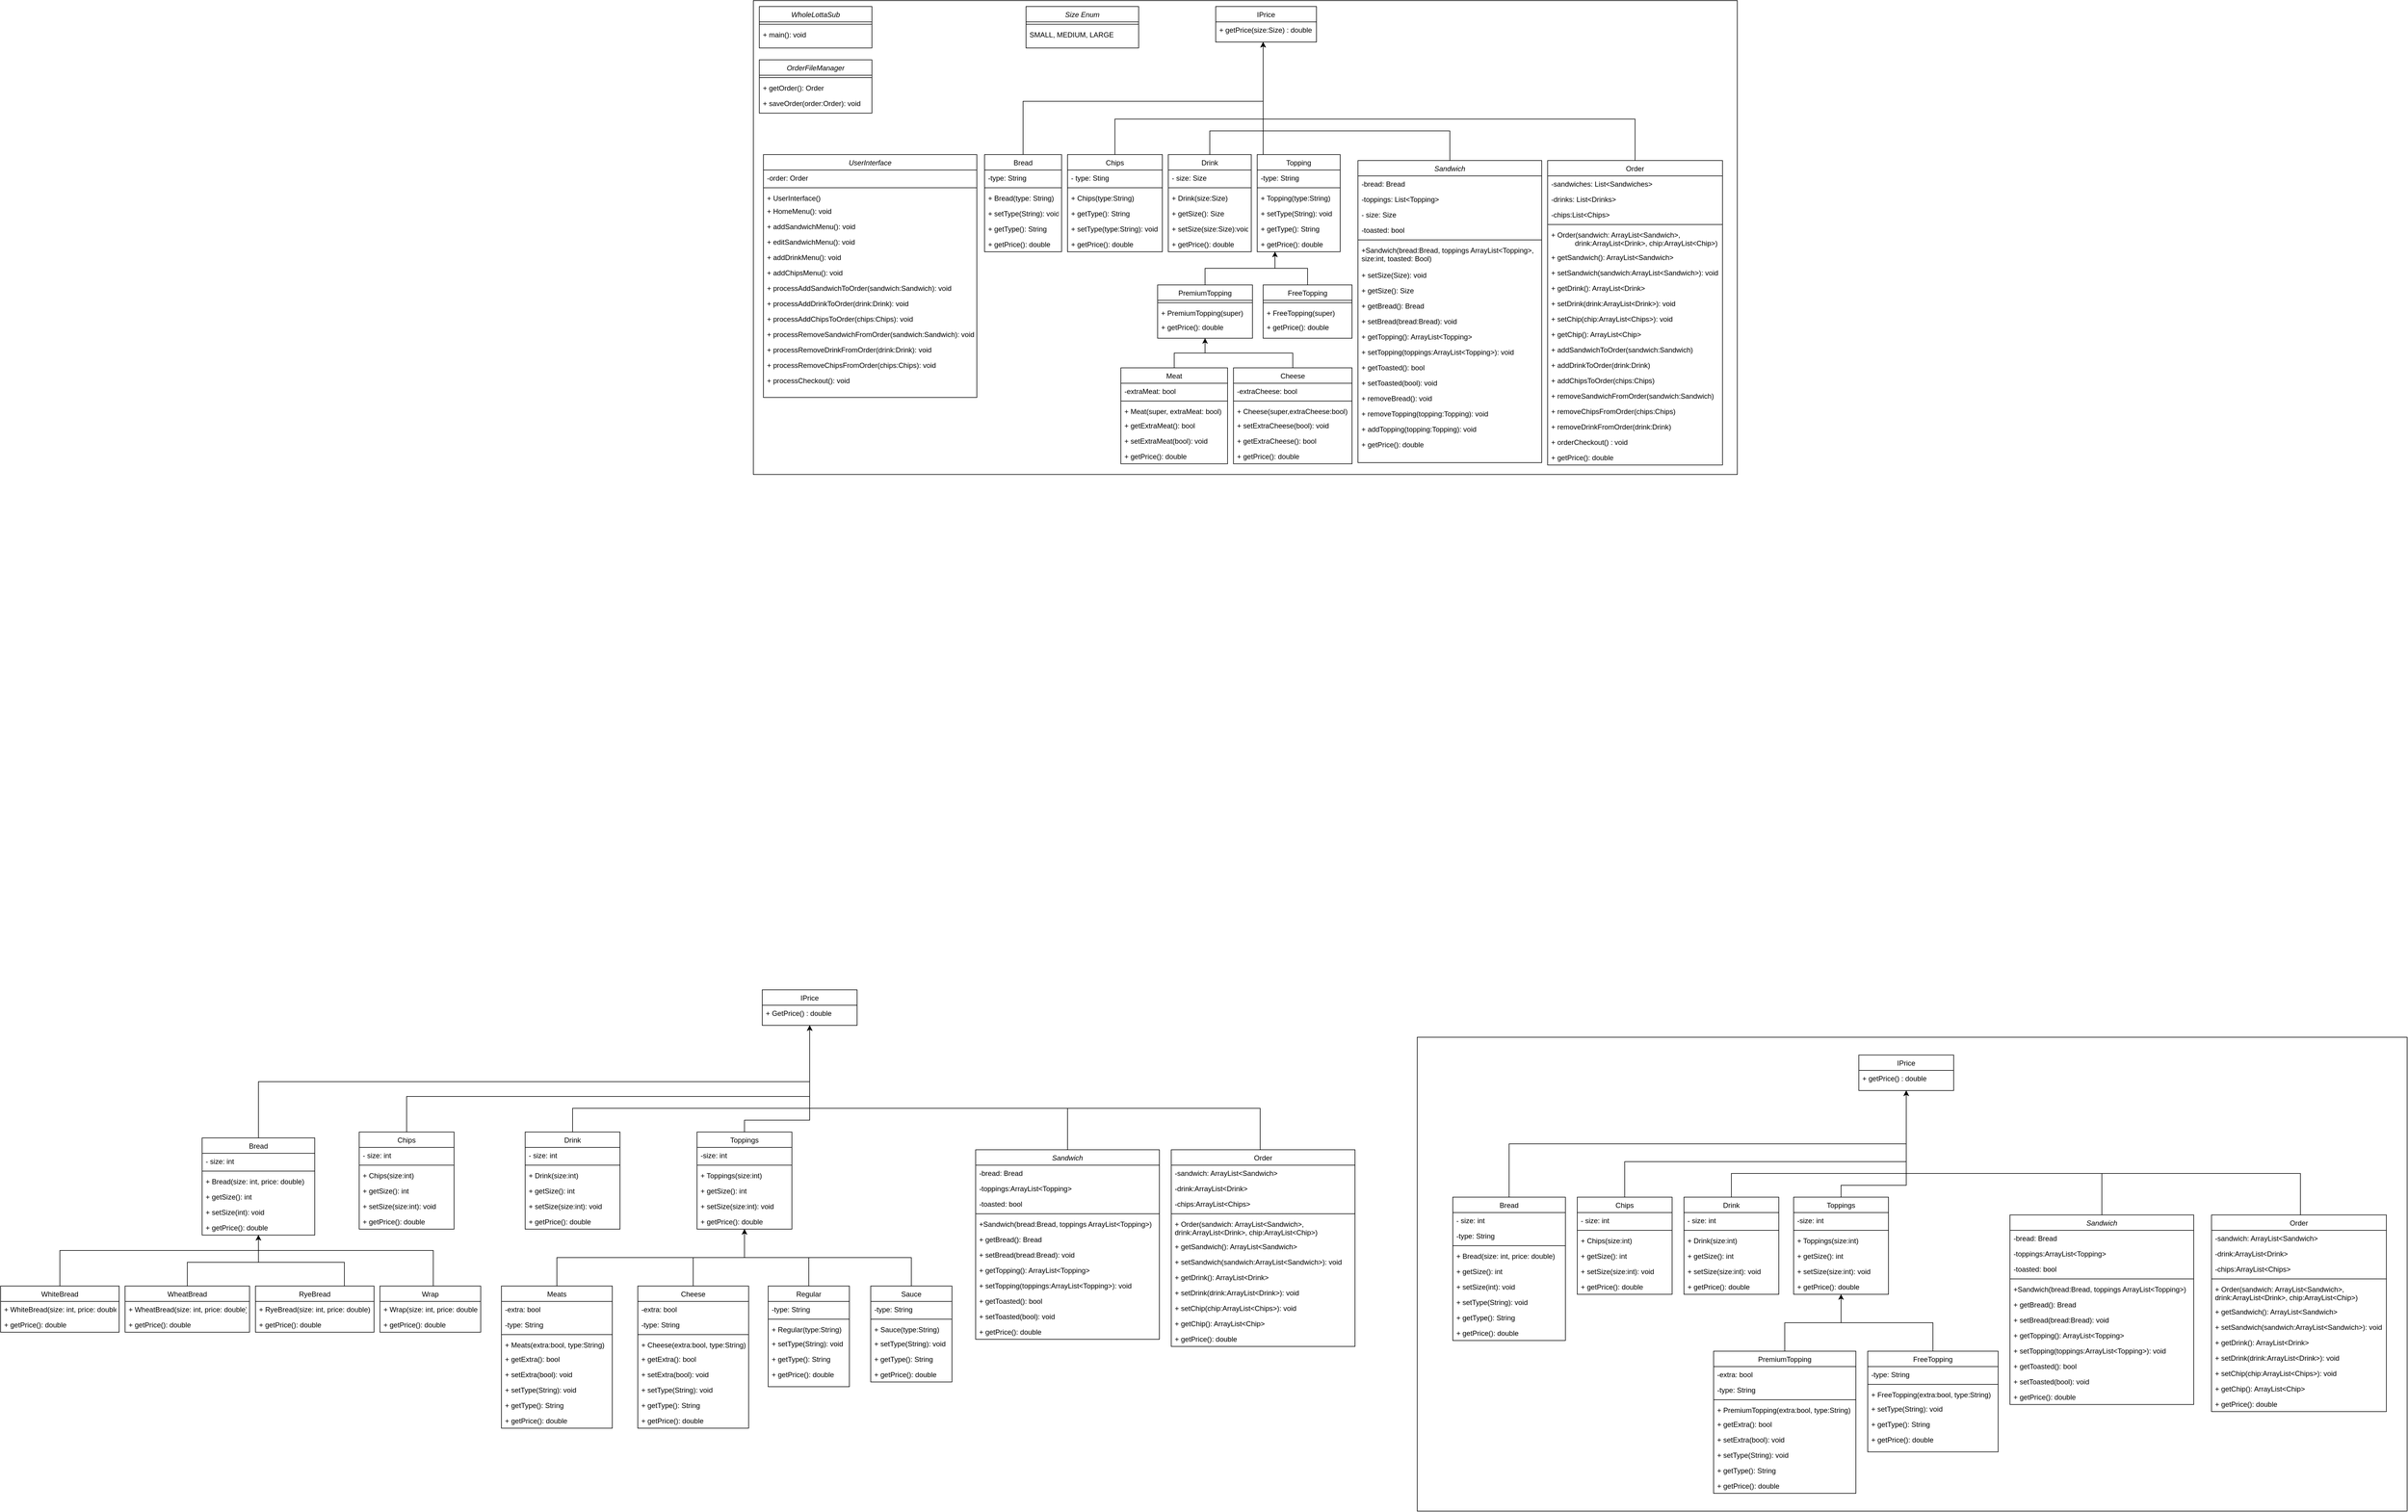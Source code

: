 <mxfile version="22.1.2" type="device">
  <diagram id="C5RBs43oDa-KdzZeNtuy" name="Page-1">
    <mxGraphModel dx="2369" dy="3365" grid="1" gridSize="10" guides="0" tooltips="1" connect="1" arrows="1" fold="1" page="0" pageScale="1" pageWidth="827" pageHeight="1169" math="0" shadow="0">
      <root>
        <mxCell id="WIyWlLk6GJQsqaUBKTNV-0" />
        <mxCell id="WIyWlLk6GJQsqaUBKTNV-1" parent="WIyWlLk6GJQsqaUBKTNV-0" />
        <mxCell id="5_1n4lwd3cMLtCb-UAz3-261" value="" style="rounded=0;whiteSpace=wrap;html=1;" vertex="1" parent="WIyWlLk6GJQsqaUBKTNV-1">
          <mxGeometry x="2090" y="-310" width="1670" height="800" as="geometry" />
        </mxCell>
        <mxCell id="5_1n4lwd3cMLtCb-UAz3-136" style="edgeStyle=orthogonalEdgeStyle;rounded=0;orthogonalLoop=1;jettySize=auto;html=1;exitX=0.5;exitY=0;exitDx=0;exitDy=0;" edge="1" parent="WIyWlLk6GJQsqaUBKTNV-1" source="zkfFHV4jXpPFQw0GAbJ--0" target="5_1n4lwd3cMLtCb-UAz3-0">
          <mxGeometry relative="1" as="geometry">
            <Array as="points">
              <mxPoint x="1500" y="-190" />
              <mxPoint x="1065" y="-190" />
            </Array>
          </mxGeometry>
        </mxCell>
        <mxCell id="zkfFHV4jXpPFQw0GAbJ--0" value="Sandwich" style="swimlane;fontStyle=2;align=center;verticalAlign=top;childLayout=stackLayout;horizontal=1;startSize=26;horizontalStack=0;resizeParent=1;resizeLast=0;collapsible=1;marginBottom=0;rounded=0;shadow=0;strokeWidth=1;" parent="WIyWlLk6GJQsqaUBKTNV-1" vertex="1">
          <mxGeometry x="1345" y="-120" width="310" height="320" as="geometry">
            <mxRectangle x="220" y="120" width="160" height="26" as="alternateBounds" />
          </mxGeometry>
        </mxCell>
        <mxCell id="zkfFHV4jXpPFQw0GAbJ--1" value="-bread: Bread" style="text;align=left;verticalAlign=top;spacingLeft=4;spacingRight=4;overflow=hidden;rotatable=0;points=[[0,0.5],[1,0.5]];portConstraint=eastwest;" parent="zkfFHV4jXpPFQw0GAbJ--0" vertex="1">
          <mxGeometry y="26" width="310" height="26" as="geometry" />
        </mxCell>
        <mxCell id="zkfFHV4jXpPFQw0GAbJ--2" value="-toppings:ArrayList&lt;Topping&gt;" style="text;align=left;verticalAlign=top;spacingLeft=4;spacingRight=4;overflow=hidden;rotatable=0;points=[[0,0.5],[1,0.5]];portConstraint=eastwest;rounded=0;shadow=0;html=0;" parent="zkfFHV4jXpPFQw0GAbJ--0" vertex="1">
          <mxGeometry y="52" width="310" height="26" as="geometry" />
        </mxCell>
        <mxCell id="5_1n4lwd3cMLtCb-UAz3-138" value="-toasted: bool" style="text;align=left;verticalAlign=top;spacingLeft=4;spacingRight=4;overflow=hidden;rotatable=0;points=[[0,0.5],[1,0.5]];portConstraint=eastwest;" vertex="1" parent="zkfFHV4jXpPFQw0GAbJ--0">
          <mxGeometry y="78" width="310" height="26" as="geometry" />
        </mxCell>
        <mxCell id="zkfFHV4jXpPFQw0GAbJ--4" value="" style="line;html=1;strokeWidth=1;align=left;verticalAlign=middle;spacingTop=-1;spacingLeft=3;spacingRight=3;rotatable=0;labelPosition=right;points=[];portConstraint=eastwest;" parent="zkfFHV4jXpPFQw0GAbJ--0" vertex="1">
          <mxGeometry y="104" width="310" height="8" as="geometry" />
        </mxCell>
        <mxCell id="5_1n4lwd3cMLtCb-UAz3-115" value="+Sandwich(bread:Bread, toppings ArrayList&lt;Topping&gt;)" style="text;align=left;verticalAlign=top;spacingLeft=4;spacingRight=4;overflow=hidden;rotatable=0;points=[[0,0.5],[1,0.5]];portConstraint=eastwest;rounded=0;shadow=0;html=0;" vertex="1" parent="zkfFHV4jXpPFQw0GAbJ--0">
          <mxGeometry y="112" width="310" height="26" as="geometry" />
        </mxCell>
        <mxCell id="5_1n4lwd3cMLtCb-UAz3-118" value="+ getBread(): Bread" style="text;align=left;verticalAlign=top;spacingLeft=4;spacingRight=4;overflow=hidden;rotatable=0;points=[[0,0.5],[1,0.5]];portConstraint=eastwest;" vertex="1" parent="zkfFHV4jXpPFQw0GAbJ--0">
          <mxGeometry y="138" width="310" height="26" as="geometry" />
        </mxCell>
        <mxCell id="5_1n4lwd3cMLtCb-UAz3-119" value="+ setBread(bread:Bread): void" style="text;align=left;verticalAlign=top;spacingLeft=4;spacingRight=4;overflow=hidden;rotatable=0;points=[[0,0.5],[1,0.5]];portConstraint=eastwest;" vertex="1" parent="zkfFHV4jXpPFQw0GAbJ--0">
          <mxGeometry y="164" width="310" height="26" as="geometry" />
        </mxCell>
        <mxCell id="5_1n4lwd3cMLtCb-UAz3-120" value="+ getTopping(): ArrayList&lt;Topping&gt;" style="text;align=left;verticalAlign=top;spacingLeft=4;spacingRight=4;overflow=hidden;rotatable=0;points=[[0,0.5],[1,0.5]];portConstraint=eastwest;" vertex="1" parent="zkfFHV4jXpPFQw0GAbJ--0">
          <mxGeometry y="190" width="310" height="26" as="geometry" />
        </mxCell>
        <mxCell id="5_1n4lwd3cMLtCb-UAz3-121" value="+ setTopping(toppings:ArrayList&lt;Topping&gt;): void" style="text;align=left;verticalAlign=top;spacingLeft=4;spacingRight=4;overflow=hidden;rotatable=0;points=[[0,0.5],[1,0.5]];portConstraint=eastwest;" vertex="1" parent="zkfFHV4jXpPFQw0GAbJ--0">
          <mxGeometry y="216" width="310" height="26" as="geometry" />
        </mxCell>
        <mxCell id="5_1n4lwd3cMLtCb-UAz3-139" value="+ getToasted(): bool" style="text;align=left;verticalAlign=top;spacingLeft=4;spacingRight=4;overflow=hidden;rotatable=0;points=[[0,0.5],[1,0.5]];portConstraint=eastwest;" vertex="1" parent="zkfFHV4jXpPFQw0GAbJ--0">
          <mxGeometry y="242" width="310" height="26" as="geometry" />
        </mxCell>
        <mxCell id="5_1n4lwd3cMLtCb-UAz3-140" value="+ setToasted(bool): void" style="text;align=left;verticalAlign=top;spacingLeft=4;spacingRight=4;overflow=hidden;rotatable=0;points=[[0,0.5],[1,0.5]];portConstraint=eastwest;" vertex="1" parent="zkfFHV4jXpPFQw0GAbJ--0">
          <mxGeometry y="268" width="310" height="26" as="geometry" />
        </mxCell>
        <mxCell id="5_1n4lwd3cMLtCb-UAz3-122" value="+ getPrice(): double" style="text;align=left;verticalAlign=top;spacingLeft=4;spacingRight=4;overflow=hidden;rotatable=0;points=[[0,0.5],[1,0.5]];portConstraint=eastwest;" vertex="1" parent="zkfFHV4jXpPFQw0GAbJ--0">
          <mxGeometry y="294" width="310" height="26" as="geometry" />
        </mxCell>
        <mxCell id="5_1n4lwd3cMLtCb-UAz3-137" style="edgeStyle=orthogonalEdgeStyle;rounded=0;orthogonalLoop=1;jettySize=auto;html=1;exitX=0.5;exitY=0;exitDx=0;exitDy=0;" edge="1" parent="WIyWlLk6GJQsqaUBKTNV-1" source="zkfFHV4jXpPFQw0GAbJ--6" target="5_1n4lwd3cMLtCb-UAz3-0">
          <mxGeometry relative="1" as="geometry">
            <Array as="points">
              <mxPoint x="1825" y="-120" />
              <mxPoint x="1825" y="-190" />
              <mxPoint x="1065" y="-190" />
            </Array>
          </mxGeometry>
        </mxCell>
        <mxCell id="zkfFHV4jXpPFQw0GAbJ--6" value="Order" style="swimlane;fontStyle=0;align=center;verticalAlign=top;childLayout=stackLayout;horizontal=1;startSize=26;horizontalStack=0;resizeParent=1;resizeLast=0;collapsible=1;marginBottom=0;rounded=0;shadow=0;strokeWidth=1;" parent="WIyWlLk6GJQsqaUBKTNV-1" vertex="1">
          <mxGeometry x="1675" y="-120" width="310" height="332" as="geometry">
            <mxRectangle x="130" y="380" width="160" height="26" as="alternateBounds" />
          </mxGeometry>
        </mxCell>
        <mxCell id="zkfFHV4jXpPFQw0GAbJ--7" value="-sandwich: ArrayList&lt;Sandwich&gt;" style="text;align=left;verticalAlign=top;spacingLeft=4;spacingRight=4;overflow=hidden;rotatable=0;points=[[0,0.5],[1,0.5]];portConstraint=eastwest;" parent="zkfFHV4jXpPFQw0GAbJ--6" vertex="1">
          <mxGeometry y="26" width="310" height="26" as="geometry" />
        </mxCell>
        <mxCell id="zkfFHV4jXpPFQw0GAbJ--8" value="-drink:ArrayList&lt;Drink&gt;" style="text;align=left;verticalAlign=top;spacingLeft=4;spacingRight=4;overflow=hidden;rotatable=0;points=[[0,0.5],[1,0.5]];portConstraint=eastwest;rounded=0;shadow=0;html=0;" parent="zkfFHV4jXpPFQw0GAbJ--6" vertex="1">
          <mxGeometry y="52" width="310" height="26" as="geometry" />
        </mxCell>
        <mxCell id="5_1n4lwd3cMLtCb-UAz3-123" value="-chips:ArrayList&lt;Chips&gt;" style="text;align=left;verticalAlign=top;spacingLeft=4;spacingRight=4;overflow=hidden;rotatable=0;points=[[0,0.5],[1,0.5]];portConstraint=eastwest;rounded=0;shadow=0;html=0;" vertex="1" parent="zkfFHV4jXpPFQw0GAbJ--6">
          <mxGeometry y="78" width="310" height="26" as="geometry" />
        </mxCell>
        <mxCell id="zkfFHV4jXpPFQw0GAbJ--9" value="" style="line;html=1;strokeWidth=1;align=left;verticalAlign=middle;spacingTop=-1;spacingLeft=3;spacingRight=3;rotatable=0;labelPosition=right;points=[];portConstraint=eastwest;" parent="zkfFHV4jXpPFQw0GAbJ--6" vertex="1">
          <mxGeometry y="104" width="310" height="8" as="geometry" />
        </mxCell>
        <mxCell id="5_1n4lwd3cMLtCb-UAz3-126" value="+ Order(sandwich: ArrayList&lt;Sandwich&gt;, &#xa;drink:ArrayList&lt;Drink&gt;, chip:ArrayList&lt;Chip&gt;)" style="text;align=left;verticalAlign=top;spacingLeft=4;spacingRight=4;overflow=hidden;rotatable=0;points=[[0,0.5],[1,0.5]];portConstraint=eastwest;rounded=0;shadow=0;html=0;" vertex="1" parent="zkfFHV4jXpPFQw0GAbJ--6">
          <mxGeometry y="112" width="310" height="38" as="geometry" />
        </mxCell>
        <mxCell id="5_1n4lwd3cMLtCb-UAz3-124" value="+ getSandwich(): ArrayList&lt;Sandwich&gt;" style="text;align=left;verticalAlign=top;spacingLeft=4;spacingRight=4;overflow=hidden;rotatable=0;points=[[0,0.5],[1,0.5]];portConstraint=eastwest;" vertex="1" parent="zkfFHV4jXpPFQw0GAbJ--6">
          <mxGeometry y="150" width="310" height="26" as="geometry" />
        </mxCell>
        <mxCell id="5_1n4lwd3cMLtCb-UAz3-125" value="+ setSandwich(sandwich:ArrayList&lt;Sandwich&gt;): void" style="text;align=left;verticalAlign=top;spacingLeft=4;spacingRight=4;overflow=hidden;rotatable=0;points=[[0,0.5],[1,0.5]];portConstraint=eastwest;" vertex="1" parent="zkfFHV4jXpPFQw0GAbJ--6">
          <mxGeometry y="176" width="310" height="26" as="geometry" />
        </mxCell>
        <mxCell id="5_1n4lwd3cMLtCb-UAz3-127" value="+ getDrink(): ArrayList&lt;Drink&gt;" style="text;align=left;verticalAlign=top;spacingLeft=4;spacingRight=4;overflow=hidden;rotatable=0;points=[[0,0.5],[1,0.5]];portConstraint=eastwest;" vertex="1" parent="zkfFHV4jXpPFQw0GAbJ--6">
          <mxGeometry y="202" width="310" height="26" as="geometry" />
        </mxCell>
        <mxCell id="5_1n4lwd3cMLtCb-UAz3-128" value="+ setDrink(drink:ArrayList&lt;Drink&gt;): void" style="text;align=left;verticalAlign=top;spacingLeft=4;spacingRight=4;overflow=hidden;rotatable=0;points=[[0,0.5],[1,0.5]];portConstraint=eastwest;" vertex="1" parent="zkfFHV4jXpPFQw0GAbJ--6">
          <mxGeometry y="228" width="310" height="26" as="geometry" />
        </mxCell>
        <mxCell id="5_1n4lwd3cMLtCb-UAz3-130" value="+ setChip(chip:ArrayList&lt;Chips&gt;): void" style="text;align=left;verticalAlign=top;spacingLeft=4;spacingRight=4;overflow=hidden;rotatable=0;points=[[0,0.5],[1,0.5]];portConstraint=eastwest;" vertex="1" parent="zkfFHV4jXpPFQw0GAbJ--6">
          <mxGeometry y="254" width="310" height="26" as="geometry" />
        </mxCell>
        <mxCell id="5_1n4lwd3cMLtCb-UAz3-129" value="+ getChip(): ArrayList&lt;Chip&gt;" style="text;align=left;verticalAlign=top;spacingLeft=4;spacingRight=4;overflow=hidden;rotatable=0;points=[[0,0.5],[1,0.5]];portConstraint=eastwest;" vertex="1" parent="zkfFHV4jXpPFQw0GAbJ--6">
          <mxGeometry y="280" width="310" height="26" as="geometry" />
        </mxCell>
        <mxCell id="5_1n4lwd3cMLtCb-UAz3-131" value="+ getPrice(): double" style="text;align=left;verticalAlign=top;spacingLeft=4;spacingRight=4;overflow=hidden;rotatable=0;points=[[0,0.5],[1,0.5]];portConstraint=eastwest;" vertex="1" parent="zkfFHV4jXpPFQw0GAbJ--6">
          <mxGeometry y="306" width="310" height="26" as="geometry" />
        </mxCell>
        <mxCell id="5_1n4lwd3cMLtCb-UAz3-135" style="edgeStyle=orthogonalEdgeStyle;rounded=0;orthogonalLoop=1;jettySize=auto;html=1;exitX=0.5;exitY=0;exitDx=0;exitDy=0;" edge="1" parent="WIyWlLk6GJQsqaUBKTNV-1" source="zkfFHV4jXpPFQw0GAbJ--13" target="5_1n4lwd3cMLtCb-UAz3-0">
          <mxGeometry relative="1" as="geometry">
            <Array as="points">
              <mxPoint x="955" y="-170" />
              <mxPoint x="1065" y="-170" />
            </Array>
          </mxGeometry>
        </mxCell>
        <mxCell id="zkfFHV4jXpPFQw0GAbJ--13" value="Toppings" style="swimlane;fontStyle=0;align=center;verticalAlign=top;childLayout=stackLayout;horizontal=1;startSize=26;horizontalStack=0;resizeParent=1;resizeLast=0;collapsible=1;marginBottom=0;rounded=0;shadow=0;strokeWidth=1;" parent="WIyWlLk6GJQsqaUBKTNV-1" vertex="1">
          <mxGeometry x="875" y="-150" width="160" height="164" as="geometry">
            <mxRectangle x="340" y="380" width="170" height="26" as="alternateBounds" />
          </mxGeometry>
        </mxCell>
        <mxCell id="zkfFHV4jXpPFQw0GAbJ--14" value="-size: int" style="text;align=left;verticalAlign=top;spacingLeft=4;spacingRight=4;overflow=hidden;rotatable=0;points=[[0,0.5],[1,0.5]];portConstraint=eastwest;" parent="zkfFHV4jXpPFQw0GAbJ--13" vertex="1">
          <mxGeometry y="26" width="160" height="26" as="geometry" />
        </mxCell>
        <mxCell id="zkfFHV4jXpPFQw0GAbJ--15" value="" style="line;html=1;strokeWidth=1;align=left;verticalAlign=middle;spacingTop=-1;spacingLeft=3;spacingRight=3;rotatable=0;labelPosition=right;points=[];portConstraint=eastwest;" parent="zkfFHV4jXpPFQw0GAbJ--13" vertex="1">
          <mxGeometry y="52" width="160" height="8" as="geometry" />
        </mxCell>
        <mxCell id="5_1n4lwd3cMLtCb-UAz3-41" value="+ Toppings(size:int)" style="text;align=left;verticalAlign=top;spacingLeft=4;spacingRight=4;overflow=hidden;rotatable=0;points=[[0,0.5],[1,0.5]];portConstraint=eastwest;" vertex="1" parent="zkfFHV4jXpPFQw0GAbJ--13">
          <mxGeometry y="60" width="160" height="26" as="geometry" />
        </mxCell>
        <mxCell id="5_1n4lwd3cMLtCb-UAz3-47" value="+ getSize(): int" style="text;align=left;verticalAlign=top;spacingLeft=4;spacingRight=4;overflow=hidden;rotatable=0;points=[[0,0.5],[1,0.5]];portConstraint=eastwest;" vertex="1" parent="zkfFHV4jXpPFQw0GAbJ--13">
          <mxGeometry y="86" width="160" height="26" as="geometry" />
        </mxCell>
        <mxCell id="5_1n4lwd3cMLtCb-UAz3-48" value="+ setSize(size:int): void" style="text;align=left;verticalAlign=top;spacingLeft=4;spacingRight=4;overflow=hidden;rotatable=0;points=[[0,0.5],[1,0.5]];portConstraint=eastwest;" vertex="1" parent="zkfFHV4jXpPFQw0GAbJ--13">
          <mxGeometry y="112" width="160" height="26" as="geometry" />
        </mxCell>
        <mxCell id="5_1n4lwd3cMLtCb-UAz3-68" value="+ getPrice(): double" style="text;align=left;verticalAlign=top;spacingLeft=4;spacingRight=4;overflow=hidden;rotatable=0;points=[[0,0.5],[1,0.5]];portConstraint=eastwest;" vertex="1" parent="zkfFHV4jXpPFQw0GAbJ--13">
          <mxGeometry y="138" width="160" height="26" as="geometry" />
        </mxCell>
        <mxCell id="5_1n4lwd3cMLtCb-UAz3-0" value="IPrice" style="swimlane;fontStyle=0;align=center;verticalAlign=top;childLayout=stackLayout;horizontal=1;startSize=26;horizontalStack=0;resizeParent=1;resizeLast=0;collapsible=1;marginBottom=0;rounded=0;shadow=0;strokeWidth=1;" vertex="1" parent="WIyWlLk6GJQsqaUBKTNV-1">
          <mxGeometry x="985" y="-390" width="160" height="60" as="geometry">
            <mxRectangle x="340" y="380" width="170" height="26" as="alternateBounds" />
          </mxGeometry>
        </mxCell>
        <mxCell id="5_1n4lwd3cMLtCb-UAz3-1" value="+ GetPrice() : double" style="text;align=left;verticalAlign=top;spacingLeft=4;spacingRight=4;overflow=hidden;rotatable=0;points=[[0,0.5],[1,0.5]];portConstraint=eastwest;" vertex="1" parent="5_1n4lwd3cMLtCb-UAz3-0">
          <mxGeometry y="26" width="160" height="26" as="geometry" />
        </mxCell>
        <mxCell id="5_1n4lwd3cMLtCb-UAz3-132" style="edgeStyle=orthogonalEdgeStyle;rounded=0;orthogonalLoop=1;jettySize=auto;html=1;exitX=0.5;exitY=0;exitDx=0;exitDy=0;" edge="1" parent="WIyWlLk6GJQsqaUBKTNV-1" source="5_1n4lwd3cMLtCb-UAz3-3" target="5_1n4lwd3cMLtCb-UAz3-0">
          <mxGeometry relative="1" as="geometry" />
        </mxCell>
        <mxCell id="5_1n4lwd3cMLtCb-UAz3-3" value="Bread" style="swimlane;fontStyle=0;align=center;verticalAlign=top;childLayout=stackLayout;horizontal=1;startSize=26;horizontalStack=0;resizeParent=1;resizeLast=0;collapsible=1;marginBottom=0;rounded=0;shadow=0;strokeWidth=1;" vertex="1" parent="WIyWlLk6GJQsqaUBKTNV-1">
          <mxGeometry x="40" y="-140" width="190" height="164" as="geometry">
            <mxRectangle x="340" y="380" width="170" height="26" as="alternateBounds" />
          </mxGeometry>
        </mxCell>
        <mxCell id="5_1n4lwd3cMLtCb-UAz3-4" value="- size: int" style="text;align=left;verticalAlign=top;spacingLeft=4;spacingRight=4;overflow=hidden;rotatable=0;points=[[0,0.5],[1,0.5]];portConstraint=eastwest;" vertex="1" parent="5_1n4lwd3cMLtCb-UAz3-3">
          <mxGeometry y="26" width="190" height="26" as="geometry" />
        </mxCell>
        <mxCell id="5_1n4lwd3cMLtCb-UAz3-5" value="" style="line;html=1;strokeWidth=1;align=left;verticalAlign=middle;spacingTop=-1;spacingLeft=3;spacingRight=3;rotatable=0;labelPosition=right;points=[];portConstraint=eastwest;" vertex="1" parent="5_1n4lwd3cMLtCb-UAz3-3">
          <mxGeometry y="52" width="190" height="8" as="geometry" />
        </mxCell>
        <mxCell id="5_1n4lwd3cMLtCb-UAz3-22" value="+ Bread(size: int, price: double)" style="text;align=left;verticalAlign=top;spacingLeft=4;spacingRight=4;overflow=hidden;rotatable=0;points=[[0,0.5],[1,0.5]];portConstraint=eastwest;" vertex="1" parent="5_1n4lwd3cMLtCb-UAz3-3">
          <mxGeometry y="60" width="190" height="26" as="geometry" />
        </mxCell>
        <mxCell id="5_1n4lwd3cMLtCb-UAz3-14" value="+ getSize(): int" style="text;align=left;verticalAlign=top;spacingLeft=4;spacingRight=4;overflow=hidden;rotatable=0;points=[[0,0.5],[1,0.5]];portConstraint=eastwest;" vertex="1" parent="5_1n4lwd3cMLtCb-UAz3-3">
          <mxGeometry y="86" width="190" height="26" as="geometry" />
        </mxCell>
        <mxCell id="5_1n4lwd3cMLtCb-UAz3-15" value="+ setSize(int): void" style="text;align=left;verticalAlign=top;spacingLeft=4;spacingRight=4;overflow=hidden;rotatable=0;points=[[0,0.5],[1,0.5]];portConstraint=eastwest;" vertex="1" parent="5_1n4lwd3cMLtCb-UAz3-3">
          <mxGeometry y="112" width="190" height="26" as="geometry" />
        </mxCell>
        <mxCell id="5_1n4lwd3cMLtCb-UAz3-67" value="+ getPrice(): double" style="text;align=left;verticalAlign=top;spacingLeft=4;spacingRight=4;overflow=hidden;rotatable=0;points=[[0,0.5],[1,0.5]];portConstraint=eastwest;" vertex="1" parent="5_1n4lwd3cMLtCb-UAz3-3">
          <mxGeometry y="138" width="190" height="26" as="geometry" />
        </mxCell>
        <mxCell id="5_1n4lwd3cMLtCb-UAz3-134" style="edgeStyle=orthogonalEdgeStyle;rounded=0;orthogonalLoop=1;jettySize=auto;html=1;exitX=0.5;exitY=0;exitDx=0;exitDy=0;" edge="1" parent="WIyWlLk6GJQsqaUBKTNV-1" source="5_1n4lwd3cMLtCb-UAz3-6" target="5_1n4lwd3cMLtCb-UAz3-0">
          <mxGeometry relative="1" as="geometry">
            <Array as="points">
              <mxPoint x="665" y="-190" />
              <mxPoint x="1065" y="-190" />
            </Array>
          </mxGeometry>
        </mxCell>
        <mxCell id="5_1n4lwd3cMLtCb-UAz3-6" value="Drink" style="swimlane;fontStyle=0;align=center;verticalAlign=top;childLayout=stackLayout;horizontal=1;startSize=26;horizontalStack=0;resizeParent=1;resizeLast=0;collapsible=1;marginBottom=0;rounded=0;shadow=0;strokeWidth=1;" vertex="1" parent="WIyWlLk6GJQsqaUBKTNV-1">
          <mxGeometry x="585" y="-150" width="160" height="164" as="geometry">
            <mxRectangle x="340" y="380" width="170" height="26" as="alternateBounds" />
          </mxGeometry>
        </mxCell>
        <mxCell id="5_1n4lwd3cMLtCb-UAz3-7" value="- size: int" style="text;align=left;verticalAlign=top;spacingLeft=4;spacingRight=4;overflow=hidden;rotatable=0;points=[[0,0.5],[1,0.5]];portConstraint=eastwest;" vertex="1" parent="5_1n4lwd3cMLtCb-UAz3-6">
          <mxGeometry y="26" width="160" height="26" as="geometry" />
        </mxCell>
        <mxCell id="5_1n4lwd3cMLtCb-UAz3-8" value="" style="line;html=1;strokeWidth=1;align=left;verticalAlign=middle;spacingTop=-1;spacingLeft=3;spacingRight=3;rotatable=0;labelPosition=right;points=[];portConstraint=eastwest;" vertex="1" parent="5_1n4lwd3cMLtCb-UAz3-6">
          <mxGeometry y="52" width="160" height="8" as="geometry" />
        </mxCell>
        <mxCell id="5_1n4lwd3cMLtCb-UAz3-92" value="+ Drink(size:int)" style="text;align=left;verticalAlign=top;spacingLeft=4;spacingRight=4;overflow=hidden;rotatable=0;points=[[0,0.5],[1,0.5]];portConstraint=eastwest;" vertex="1" parent="5_1n4lwd3cMLtCb-UAz3-6">
          <mxGeometry y="60" width="160" height="26" as="geometry" />
        </mxCell>
        <mxCell id="5_1n4lwd3cMLtCb-UAz3-99" value="+ getSize(): int" style="text;align=left;verticalAlign=top;spacingLeft=4;spacingRight=4;overflow=hidden;rotatable=0;points=[[0,0.5],[1,0.5]];portConstraint=eastwest;" vertex="1" parent="5_1n4lwd3cMLtCb-UAz3-6">
          <mxGeometry y="86" width="160" height="26" as="geometry" />
        </mxCell>
        <mxCell id="5_1n4lwd3cMLtCb-UAz3-100" value="+ setSize(size:int): void" style="text;align=left;verticalAlign=top;spacingLeft=4;spacingRight=4;overflow=hidden;rotatable=0;points=[[0,0.5],[1,0.5]];portConstraint=eastwest;" vertex="1" parent="5_1n4lwd3cMLtCb-UAz3-6">
          <mxGeometry y="112" width="160" height="26" as="geometry" />
        </mxCell>
        <mxCell id="5_1n4lwd3cMLtCb-UAz3-113" value="+ getPrice(): double" style="text;align=left;verticalAlign=top;spacingLeft=4;spacingRight=4;overflow=hidden;rotatable=0;points=[[0,0.5],[1,0.5]];portConstraint=eastwest;" vertex="1" parent="5_1n4lwd3cMLtCb-UAz3-6">
          <mxGeometry y="138" width="160" height="26" as="geometry" />
        </mxCell>
        <mxCell id="5_1n4lwd3cMLtCb-UAz3-34" style="edgeStyle=orthogonalEdgeStyle;rounded=0;orthogonalLoop=1;jettySize=auto;html=1;entryX=0.5;entryY=1;entryDx=0;entryDy=0;" edge="1" parent="WIyWlLk6GJQsqaUBKTNV-1" source="5_1n4lwd3cMLtCb-UAz3-19" target="5_1n4lwd3cMLtCb-UAz3-3">
          <mxGeometry relative="1" as="geometry">
            <Array as="points">
              <mxPoint x="-200" y="50" />
              <mxPoint x="135" y="50" />
            </Array>
          </mxGeometry>
        </mxCell>
        <mxCell id="5_1n4lwd3cMLtCb-UAz3-19" value="WhiteBread" style="swimlane;fontStyle=0;align=center;verticalAlign=top;childLayout=stackLayout;horizontal=1;startSize=26;horizontalStack=0;resizeParent=1;resizeLast=0;collapsible=1;marginBottom=0;rounded=0;shadow=0;strokeWidth=1;" vertex="1" parent="WIyWlLk6GJQsqaUBKTNV-1">
          <mxGeometry x="-300" y="110" width="200" height="78" as="geometry">
            <mxRectangle x="340" y="380" width="170" height="26" as="alternateBounds" />
          </mxGeometry>
        </mxCell>
        <mxCell id="5_1n4lwd3cMLtCb-UAz3-23" value="+ WhiteBread(size: int, price: double)" style="text;align=left;verticalAlign=top;spacingLeft=4;spacingRight=4;overflow=hidden;rotatable=0;points=[[0,0.5],[1,0.5]];portConstraint=eastwest;" vertex="1" parent="5_1n4lwd3cMLtCb-UAz3-19">
          <mxGeometry y="26" width="200" height="26" as="geometry" />
        </mxCell>
        <mxCell id="5_1n4lwd3cMLtCb-UAz3-63" value="+ getPrice(): double" style="text;align=left;verticalAlign=top;spacingLeft=4;spacingRight=4;overflow=hidden;rotatable=0;points=[[0,0.5],[1,0.5]];portConstraint=eastwest;" vertex="1" parent="5_1n4lwd3cMLtCb-UAz3-19">
          <mxGeometry y="52" width="200" height="26" as="geometry" />
        </mxCell>
        <mxCell id="5_1n4lwd3cMLtCb-UAz3-33" style="edgeStyle=orthogonalEdgeStyle;rounded=0;orthogonalLoop=1;jettySize=auto;html=1;entryX=0.5;entryY=1;entryDx=0;entryDy=0;" edge="1" parent="WIyWlLk6GJQsqaUBKTNV-1" source="5_1n4lwd3cMLtCb-UAz3-24" target="5_1n4lwd3cMLtCb-UAz3-3">
          <mxGeometry relative="1" as="geometry">
            <mxPoint x="130.0" as="targetPoint" />
            <Array as="points">
              <mxPoint x="15" y="70" />
              <mxPoint x="135" y="70" />
            </Array>
          </mxGeometry>
        </mxCell>
        <mxCell id="5_1n4lwd3cMLtCb-UAz3-24" value="WheatBread" style="swimlane;fontStyle=0;align=center;verticalAlign=top;childLayout=stackLayout;horizontal=1;startSize=26;horizontalStack=0;resizeParent=1;resizeLast=0;collapsible=1;marginBottom=0;rounded=0;shadow=0;strokeWidth=1;" vertex="1" parent="WIyWlLk6GJQsqaUBKTNV-1">
          <mxGeometry x="-90" y="110" width="210" height="78" as="geometry">
            <mxRectangle x="340" y="380" width="170" height="26" as="alternateBounds" />
          </mxGeometry>
        </mxCell>
        <mxCell id="5_1n4lwd3cMLtCb-UAz3-25" value="+ WheatBread(size: int, price: double)" style="text;align=left;verticalAlign=top;spacingLeft=4;spacingRight=4;overflow=hidden;rotatable=0;points=[[0,0.5],[1,0.5]];portConstraint=eastwest;" vertex="1" parent="5_1n4lwd3cMLtCb-UAz3-24">
          <mxGeometry y="26" width="210" height="26" as="geometry" />
        </mxCell>
        <mxCell id="5_1n4lwd3cMLtCb-UAz3-66" value="+ getPrice(): double" style="text;align=left;verticalAlign=top;spacingLeft=4;spacingRight=4;overflow=hidden;rotatable=0;points=[[0,0.5],[1,0.5]];portConstraint=eastwest;" vertex="1" parent="5_1n4lwd3cMLtCb-UAz3-24">
          <mxGeometry y="52" width="210" height="26" as="geometry" />
        </mxCell>
        <mxCell id="5_1n4lwd3cMLtCb-UAz3-32" style="edgeStyle=orthogonalEdgeStyle;rounded=0;orthogonalLoop=1;jettySize=auto;html=1;entryX=0.5;entryY=1;entryDx=0;entryDy=0;" edge="1" parent="WIyWlLk6GJQsqaUBKTNV-1" source="5_1n4lwd3cMLtCb-UAz3-26" target="5_1n4lwd3cMLtCb-UAz3-3">
          <mxGeometry relative="1" as="geometry">
            <Array as="points">
              <mxPoint x="280" y="70" />
              <mxPoint x="135" y="70" />
            </Array>
          </mxGeometry>
        </mxCell>
        <mxCell id="5_1n4lwd3cMLtCb-UAz3-26" value="RyeBread" style="swimlane;fontStyle=0;align=center;verticalAlign=top;childLayout=stackLayout;horizontal=1;startSize=26;horizontalStack=0;resizeParent=1;resizeLast=0;collapsible=1;marginBottom=0;rounded=0;shadow=0;strokeWidth=1;" vertex="1" parent="WIyWlLk6GJQsqaUBKTNV-1">
          <mxGeometry x="130" y="110" width="200" height="78" as="geometry">
            <mxRectangle x="340" y="380" width="170" height="26" as="alternateBounds" />
          </mxGeometry>
        </mxCell>
        <mxCell id="5_1n4lwd3cMLtCb-UAz3-27" value="+ RyeBread(size: int, price: double)" style="text;align=left;verticalAlign=top;spacingLeft=4;spacingRight=4;overflow=hidden;rotatable=0;points=[[0,0.5],[1,0.5]];portConstraint=eastwest;" vertex="1" parent="5_1n4lwd3cMLtCb-UAz3-26">
          <mxGeometry y="26" width="200" height="26" as="geometry" />
        </mxCell>
        <mxCell id="5_1n4lwd3cMLtCb-UAz3-65" value="+ getPrice(): double" style="text;align=left;verticalAlign=top;spacingLeft=4;spacingRight=4;overflow=hidden;rotatable=0;points=[[0,0.5],[1,0.5]];portConstraint=eastwest;" vertex="1" parent="5_1n4lwd3cMLtCb-UAz3-26">
          <mxGeometry y="52" width="200" height="26" as="geometry" />
        </mxCell>
        <mxCell id="5_1n4lwd3cMLtCb-UAz3-31" style="edgeStyle=orthogonalEdgeStyle;rounded=0;orthogonalLoop=1;jettySize=auto;html=1;entryX=0.5;entryY=1;entryDx=0;entryDy=0;" edge="1" parent="WIyWlLk6GJQsqaUBKTNV-1" source="5_1n4lwd3cMLtCb-UAz3-28" target="5_1n4lwd3cMLtCb-UAz3-3">
          <mxGeometry relative="1" as="geometry">
            <mxPoint x="530" y="-30" as="targetPoint" />
            <Array as="points">
              <mxPoint x="430" y="50" />
              <mxPoint x="135" y="50" />
            </Array>
          </mxGeometry>
        </mxCell>
        <mxCell id="5_1n4lwd3cMLtCb-UAz3-28" value="Wrap" style="swimlane;fontStyle=0;align=center;verticalAlign=top;childLayout=stackLayout;horizontal=1;startSize=26;horizontalStack=0;resizeParent=1;resizeLast=0;collapsible=1;marginBottom=0;rounded=0;shadow=0;strokeWidth=1;" vertex="1" parent="WIyWlLk6GJQsqaUBKTNV-1">
          <mxGeometry x="340" y="110" width="170" height="78" as="geometry">
            <mxRectangle x="340" y="380" width="170" height="26" as="alternateBounds" />
          </mxGeometry>
        </mxCell>
        <mxCell id="5_1n4lwd3cMLtCb-UAz3-29" value="+ Wrap(size: int, price: double)" style="text;align=left;verticalAlign=top;spacingLeft=4;spacingRight=4;overflow=hidden;rotatable=0;points=[[0,0.5],[1,0.5]];portConstraint=eastwest;" vertex="1" parent="5_1n4lwd3cMLtCb-UAz3-28">
          <mxGeometry y="26" width="170" height="26" as="geometry" />
        </mxCell>
        <mxCell id="5_1n4lwd3cMLtCb-UAz3-64" value="+ getPrice(): double" style="text;align=left;verticalAlign=top;spacingLeft=4;spacingRight=4;overflow=hidden;rotatable=0;points=[[0,0.5],[1,0.5]];portConstraint=eastwest;" vertex="1" parent="5_1n4lwd3cMLtCb-UAz3-28">
          <mxGeometry y="52" width="170" height="26" as="geometry" />
        </mxCell>
        <mxCell id="5_1n4lwd3cMLtCb-UAz3-87" style="edgeStyle=orthogonalEdgeStyle;rounded=0;orthogonalLoop=1;jettySize=auto;html=1;exitX=0.5;exitY=0;exitDx=0;exitDy=0;" edge="1" parent="WIyWlLk6GJQsqaUBKTNV-1" source="5_1n4lwd3cMLtCb-UAz3-35" target="zkfFHV4jXpPFQw0GAbJ--13">
          <mxGeometry relative="1" as="geometry" />
        </mxCell>
        <mxCell id="5_1n4lwd3cMLtCb-UAz3-35" value="Meats" style="swimlane;fontStyle=0;align=center;verticalAlign=top;childLayout=stackLayout;horizontal=1;startSize=26;horizontalStack=0;resizeParent=1;resizeLast=0;collapsible=1;marginBottom=0;rounded=0;shadow=0;strokeWidth=1;" vertex="1" parent="WIyWlLk6GJQsqaUBKTNV-1">
          <mxGeometry x="545" y="110" width="187" height="240" as="geometry">
            <mxRectangle x="340" y="380" width="170" height="26" as="alternateBounds" />
          </mxGeometry>
        </mxCell>
        <mxCell id="5_1n4lwd3cMLtCb-UAz3-36" value="-extra: bool" style="text;align=left;verticalAlign=top;spacingLeft=4;spacingRight=4;overflow=hidden;rotatable=0;points=[[0,0.5],[1,0.5]];portConstraint=eastwest;" vertex="1" parent="5_1n4lwd3cMLtCb-UAz3-35">
          <mxGeometry y="26" width="187" height="26" as="geometry" />
        </mxCell>
        <mxCell id="5_1n4lwd3cMLtCb-UAz3-45" value="-type: String" style="text;align=left;verticalAlign=top;spacingLeft=4;spacingRight=4;overflow=hidden;rotatable=0;points=[[0,0.5],[1,0.5]];portConstraint=eastwest;" vertex="1" parent="5_1n4lwd3cMLtCb-UAz3-35">
          <mxGeometry y="52" width="187" height="26" as="geometry" />
        </mxCell>
        <mxCell id="5_1n4lwd3cMLtCb-UAz3-37" value="" style="line;html=1;strokeWidth=1;align=left;verticalAlign=middle;spacingTop=-1;spacingLeft=3;spacingRight=3;rotatable=0;labelPosition=right;points=[];portConstraint=eastwest;" vertex="1" parent="5_1n4lwd3cMLtCb-UAz3-35">
          <mxGeometry y="78" width="187" height="8" as="geometry" />
        </mxCell>
        <mxCell id="5_1n4lwd3cMLtCb-UAz3-42" value="+ Meats(extra:bool, type:String)" style="text;align=left;verticalAlign=top;spacingLeft=4;spacingRight=4;overflow=hidden;rotatable=0;points=[[0,0.5],[1,0.5]];portConstraint=eastwest;" vertex="1" parent="5_1n4lwd3cMLtCb-UAz3-35">
          <mxGeometry y="86" width="187" height="24" as="geometry" />
        </mxCell>
        <mxCell id="5_1n4lwd3cMLtCb-UAz3-46" value="+ getExtra(): bool" style="text;align=left;verticalAlign=top;spacingLeft=4;spacingRight=4;overflow=hidden;rotatable=0;points=[[0,0.5],[1,0.5]];portConstraint=eastwest;" vertex="1" parent="5_1n4lwd3cMLtCb-UAz3-35">
          <mxGeometry y="110" width="187" height="26" as="geometry" />
        </mxCell>
        <mxCell id="5_1n4lwd3cMLtCb-UAz3-49" value="+ setExtra(bool): void" style="text;align=left;verticalAlign=top;spacingLeft=4;spacingRight=4;overflow=hidden;rotatable=0;points=[[0,0.5],[1,0.5]];portConstraint=eastwest;" vertex="1" parent="5_1n4lwd3cMLtCb-UAz3-35">
          <mxGeometry y="136" width="187" height="26" as="geometry" />
        </mxCell>
        <mxCell id="5_1n4lwd3cMLtCb-UAz3-51" value="+ setType(String): void" style="text;align=left;verticalAlign=top;spacingLeft=4;spacingRight=4;overflow=hidden;rotatable=0;points=[[0,0.5],[1,0.5]];portConstraint=eastwest;" vertex="1" parent="5_1n4lwd3cMLtCb-UAz3-35">
          <mxGeometry y="162" width="187" height="26" as="geometry" />
        </mxCell>
        <mxCell id="5_1n4lwd3cMLtCb-UAz3-50" value="+ getType(): String" style="text;align=left;verticalAlign=top;spacingLeft=4;spacingRight=4;overflow=hidden;rotatable=0;points=[[0,0.5],[1,0.5]];portConstraint=eastwest;" vertex="1" parent="5_1n4lwd3cMLtCb-UAz3-35">
          <mxGeometry y="188" width="187" height="26" as="geometry" />
        </mxCell>
        <mxCell id="5_1n4lwd3cMLtCb-UAz3-62" value="+ getPrice(): double" style="text;align=left;verticalAlign=top;spacingLeft=4;spacingRight=4;overflow=hidden;rotatable=0;points=[[0,0.5],[1,0.5]];portConstraint=eastwest;" vertex="1" parent="5_1n4lwd3cMLtCb-UAz3-35">
          <mxGeometry y="214" width="187" height="26" as="geometry" />
        </mxCell>
        <mxCell id="5_1n4lwd3cMLtCb-UAz3-88" style="edgeStyle=orthogonalEdgeStyle;rounded=0;orthogonalLoop=1;jettySize=auto;html=1;exitX=0.5;exitY=0;exitDx=0;exitDy=0;" edge="1" parent="WIyWlLk6GJQsqaUBKTNV-1" source="5_1n4lwd3cMLtCb-UAz3-52" target="zkfFHV4jXpPFQw0GAbJ--13">
          <mxGeometry relative="1" as="geometry" />
        </mxCell>
        <mxCell id="5_1n4lwd3cMLtCb-UAz3-52" value="Cheese" style="swimlane;fontStyle=0;align=center;verticalAlign=top;childLayout=stackLayout;horizontal=1;startSize=26;horizontalStack=0;resizeParent=1;resizeLast=0;collapsible=1;marginBottom=0;rounded=0;shadow=0;strokeWidth=1;" vertex="1" parent="WIyWlLk6GJQsqaUBKTNV-1">
          <mxGeometry x="775" y="110" width="187" height="240" as="geometry">
            <mxRectangle x="340" y="380" width="170" height="26" as="alternateBounds" />
          </mxGeometry>
        </mxCell>
        <mxCell id="5_1n4lwd3cMLtCb-UAz3-53" value="-extra: bool" style="text;align=left;verticalAlign=top;spacingLeft=4;spacingRight=4;overflow=hidden;rotatable=0;points=[[0,0.5],[1,0.5]];portConstraint=eastwest;" vertex="1" parent="5_1n4lwd3cMLtCb-UAz3-52">
          <mxGeometry y="26" width="187" height="26" as="geometry" />
        </mxCell>
        <mxCell id="5_1n4lwd3cMLtCb-UAz3-54" value="-type: String" style="text;align=left;verticalAlign=top;spacingLeft=4;spacingRight=4;overflow=hidden;rotatable=0;points=[[0,0.5],[1,0.5]];portConstraint=eastwest;" vertex="1" parent="5_1n4lwd3cMLtCb-UAz3-52">
          <mxGeometry y="52" width="187" height="26" as="geometry" />
        </mxCell>
        <mxCell id="5_1n4lwd3cMLtCb-UAz3-55" value="" style="line;html=1;strokeWidth=1;align=left;verticalAlign=middle;spacingTop=-1;spacingLeft=3;spacingRight=3;rotatable=0;labelPosition=right;points=[];portConstraint=eastwest;" vertex="1" parent="5_1n4lwd3cMLtCb-UAz3-52">
          <mxGeometry y="78" width="187" height="8" as="geometry" />
        </mxCell>
        <mxCell id="5_1n4lwd3cMLtCb-UAz3-56" value="+ Cheese(extra:bool, type:String)" style="text;align=left;verticalAlign=top;spacingLeft=4;spacingRight=4;overflow=hidden;rotatable=0;points=[[0,0.5],[1,0.5]];portConstraint=eastwest;" vertex="1" parent="5_1n4lwd3cMLtCb-UAz3-52">
          <mxGeometry y="86" width="187" height="24" as="geometry" />
        </mxCell>
        <mxCell id="5_1n4lwd3cMLtCb-UAz3-57" value="+ getExtra(): bool" style="text;align=left;verticalAlign=top;spacingLeft=4;spacingRight=4;overflow=hidden;rotatable=0;points=[[0,0.5],[1,0.5]];portConstraint=eastwest;" vertex="1" parent="5_1n4lwd3cMLtCb-UAz3-52">
          <mxGeometry y="110" width="187" height="26" as="geometry" />
        </mxCell>
        <mxCell id="5_1n4lwd3cMLtCb-UAz3-58" value="+ setExtra(bool): void" style="text;align=left;verticalAlign=top;spacingLeft=4;spacingRight=4;overflow=hidden;rotatable=0;points=[[0,0.5],[1,0.5]];portConstraint=eastwest;" vertex="1" parent="5_1n4lwd3cMLtCb-UAz3-52">
          <mxGeometry y="136" width="187" height="26" as="geometry" />
        </mxCell>
        <mxCell id="5_1n4lwd3cMLtCb-UAz3-59" value="+ setType(String): void" style="text;align=left;verticalAlign=top;spacingLeft=4;spacingRight=4;overflow=hidden;rotatable=0;points=[[0,0.5],[1,0.5]];portConstraint=eastwest;" vertex="1" parent="5_1n4lwd3cMLtCb-UAz3-52">
          <mxGeometry y="162" width="187" height="26" as="geometry" />
        </mxCell>
        <mxCell id="5_1n4lwd3cMLtCb-UAz3-60" value="+ getType(): String" style="text;align=left;verticalAlign=top;spacingLeft=4;spacingRight=4;overflow=hidden;rotatable=0;points=[[0,0.5],[1,0.5]];portConstraint=eastwest;" vertex="1" parent="5_1n4lwd3cMLtCb-UAz3-52">
          <mxGeometry y="188" width="187" height="26" as="geometry" />
        </mxCell>
        <mxCell id="5_1n4lwd3cMLtCb-UAz3-61" value="+ getPrice(): double" style="text;align=left;verticalAlign=top;spacingLeft=4;spacingRight=4;overflow=hidden;rotatable=0;points=[[0,0.5],[1,0.5]];portConstraint=eastwest;" vertex="1" parent="5_1n4lwd3cMLtCb-UAz3-52">
          <mxGeometry y="214" width="187" height="26" as="geometry" />
        </mxCell>
        <mxCell id="5_1n4lwd3cMLtCb-UAz3-89" style="edgeStyle=orthogonalEdgeStyle;rounded=0;orthogonalLoop=1;jettySize=auto;html=1;exitX=0.5;exitY=0;exitDx=0;exitDy=0;" edge="1" parent="WIyWlLk6GJQsqaUBKTNV-1" source="5_1n4lwd3cMLtCb-UAz3-69" target="zkfFHV4jXpPFQw0GAbJ--13">
          <mxGeometry relative="1" as="geometry" />
        </mxCell>
        <mxCell id="5_1n4lwd3cMLtCb-UAz3-69" value="Regular" style="swimlane;fontStyle=0;align=center;verticalAlign=top;childLayout=stackLayout;horizontal=1;startSize=26;horizontalStack=0;resizeParent=1;resizeLast=0;collapsible=1;marginBottom=0;rounded=0;shadow=0;strokeWidth=1;" vertex="1" parent="WIyWlLk6GJQsqaUBKTNV-1">
          <mxGeometry x="995" y="110" width="137" height="170" as="geometry">
            <mxRectangle x="340" y="380" width="170" height="26" as="alternateBounds" />
          </mxGeometry>
        </mxCell>
        <mxCell id="5_1n4lwd3cMLtCb-UAz3-71" value="-type: String" style="text;align=left;verticalAlign=top;spacingLeft=4;spacingRight=4;overflow=hidden;rotatable=0;points=[[0,0.5],[1,0.5]];portConstraint=eastwest;" vertex="1" parent="5_1n4lwd3cMLtCb-UAz3-69">
          <mxGeometry y="26" width="137" height="26" as="geometry" />
        </mxCell>
        <mxCell id="5_1n4lwd3cMLtCb-UAz3-72" value="" style="line;html=1;strokeWidth=1;align=left;verticalAlign=middle;spacingTop=-1;spacingLeft=3;spacingRight=3;rotatable=0;labelPosition=right;points=[];portConstraint=eastwest;" vertex="1" parent="5_1n4lwd3cMLtCb-UAz3-69">
          <mxGeometry y="52" width="137" height="8" as="geometry" />
        </mxCell>
        <mxCell id="5_1n4lwd3cMLtCb-UAz3-73" value="+ Regular(type:String)" style="text;align=left;verticalAlign=top;spacingLeft=4;spacingRight=4;overflow=hidden;rotatable=0;points=[[0,0.5],[1,0.5]];portConstraint=eastwest;" vertex="1" parent="5_1n4lwd3cMLtCb-UAz3-69">
          <mxGeometry y="60" width="137" height="24" as="geometry" />
        </mxCell>
        <mxCell id="5_1n4lwd3cMLtCb-UAz3-76" value="+ setType(String): void" style="text;align=left;verticalAlign=top;spacingLeft=4;spacingRight=4;overflow=hidden;rotatable=0;points=[[0,0.5],[1,0.5]];portConstraint=eastwest;" vertex="1" parent="5_1n4lwd3cMLtCb-UAz3-69">
          <mxGeometry y="84" width="137" height="26" as="geometry" />
        </mxCell>
        <mxCell id="5_1n4lwd3cMLtCb-UAz3-77" value="+ getType(): String" style="text;align=left;verticalAlign=top;spacingLeft=4;spacingRight=4;overflow=hidden;rotatable=0;points=[[0,0.5],[1,0.5]];portConstraint=eastwest;" vertex="1" parent="5_1n4lwd3cMLtCb-UAz3-69">
          <mxGeometry y="110" width="137" height="26" as="geometry" />
        </mxCell>
        <mxCell id="5_1n4lwd3cMLtCb-UAz3-78" value="+ getPrice(): double" style="text;align=left;verticalAlign=top;spacingLeft=4;spacingRight=4;overflow=hidden;rotatable=0;points=[[0,0.5],[1,0.5]];portConstraint=eastwest;" vertex="1" parent="5_1n4lwd3cMLtCb-UAz3-69">
          <mxGeometry y="136" width="137" height="26" as="geometry" />
        </mxCell>
        <mxCell id="5_1n4lwd3cMLtCb-UAz3-90" style="edgeStyle=orthogonalEdgeStyle;rounded=0;orthogonalLoop=1;jettySize=auto;html=1;exitX=0.5;exitY=0;exitDx=0;exitDy=0;" edge="1" parent="WIyWlLk6GJQsqaUBKTNV-1" source="5_1n4lwd3cMLtCb-UAz3-79" target="zkfFHV4jXpPFQw0GAbJ--13">
          <mxGeometry relative="1" as="geometry" />
        </mxCell>
        <mxCell id="5_1n4lwd3cMLtCb-UAz3-79" value="Sauce" style="swimlane;fontStyle=0;align=center;verticalAlign=top;childLayout=stackLayout;horizontal=1;startSize=26;horizontalStack=0;resizeParent=1;resizeLast=0;collapsible=1;marginBottom=0;rounded=0;shadow=0;strokeWidth=1;" vertex="1" parent="WIyWlLk6GJQsqaUBKTNV-1">
          <mxGeometry x="1168" y="110" width="137" height="162" as="geometry">
            <mxRectangle x="340" y="380" width="170" height="26" as="alternateBounds" />
          </mxGeometry>
        </mxCell>
        <mxCell id="5_1n4lwd3cMLtCb-UAz3-80" value="-type: String" style="text;align=left;verticalAlign=top;spacingLeft=4;spacingRight=4;overflow=hidden;rotatable=0;points=[[0,0.5],[1,0.5]];portConstraint=eastwest;" vertex="1" parent="5_1n4lwd3cMLtCb-UAz3-79">
          <mxGeometry y="26" width="137" height="26" as="geometry" />
        </mxCell>
        <mxCell id="5_1n4lwd3cMLtCb-UAz3-81" value="" style="line;html=1;strokeWidth=1;align=left;verticalAlign=middle;spacingTop=-1;spacingLeft=3;spacingRight=3;rotatable=0;labelPosition=right;points=[];portConstraint=eastwest;" vertex="1" parent="5_1n4lwd3cMLtCb-UAz3-79">
          <mxGeometry y="52" width="137" height="8" as="geometry" />
        </mxCell>
        <mxCell id="5_1n4lwd3cMLtCb-UAz3-82" value="+ Sauce(type:String)" style="text;align=left;verticalAlign=top;spacingLeft=4;spacingRight=4;overflow=hidden;rotatable=0;points=[[0,0.5],[1,0.5]];portConstraint=eastwest;" vertex="1" parent="5_1n4lwd3cMLtCb-UAz3-79">
          <mxGeometry y="60" width="137" height="24" as="geometry" />
        </mxCell>
        <mxCell id="5_1n4lwd3cMLtCb-UAz3-83" value="+ setType(String): void" style="text;align=left;verticalAlign=top;spacingLeft=4;spacingRight=4;overflow=hidden;rotatable=0;points=[[0,0.5],[1,0.5]];portConstraint=eastwest;" vertex="1" parent="5_1n4lwd3cMLtCb-UAz3-79">
          <mxGeometry y="84" width="137" height="26" as="geometry" />
        </mxCell>
        <mxCell id="5_1n4lwd3cMLtCb-UAz3-84" value="+ getType(): String" style="text;align=left;verticalAlign=top;spacingLeft=4;spacingRight=4;overflow=hidden;rotatable=0;points=[[0,0.5],[1,0.5]];portConstraint=eastwest;" vertex="1" parent="5_1n4lwd3cMLtCb-UAz3-79">
          <mxGeometry y="110" width="137" height="26" as="geometry" />
        </mxCell>
        <mxCell id="5_1n4lwd3cMLtCb-UAz3-85" value="+ getPrice(): double" style="text;align=left;verticalAlign=top;spacingLeft=4;spacingRight=4;overflow=hidden;rotatable=0;points=[[0,0.5],[1,0.5]];portConstraint=eastwest;" vertex="1" parent="5_1n4lwd3cMLtCb-UAz3-79">
          <mxGeometry y="136" width="137" height="26" as="geometry" />
        </mxCell>
        <mxCell id="5_1n4lwd3cMLtCb-UAz3-133" style="edgeStyle=orthogonalEdgeStyle;rounded=0;orthogonalLoop=1;jettySize=auto;html=1;exitX=0.5;exitY=0;exitDx=0;exitDy=0;" edge="1" parent="WIyWlLk6GJQsqaUBKTNV-1" source="5_1n4lwd3cMLtCb-UAz3-107" target="5_1n4lwd3cMLtCb-UAz3-0">
          <mxGeometry relative="1" as="geometry">
            <Array as="points">
              <mxPoint x="385" y="-210" />
              <mxPoint x="1065" y="-210" />
            </Array>
          </mxGeometry>
        </mxCell>
        <mxCell id="5_1n4lwd3cMLtCb-UAz3-107" value="Chips" style="swimlane;fontStyle=0;align=center;verticalAlign=top;childLayout=stackLayout;horizontal=1;startSize=26;horizontalStack=0;resizeParent=1;resizeLast=0;collapsible=1;marginBottom=0;rounded=0;shadow=0;strokeWidth=1;" vertex="1" parent="WIyWlLk6GJQsqaUBKTNV-1">
          <mxGeometry x="305" y="-150" width="160" height="164" as="geometry">
            <mxRectangle x="340" y="380" width="170" height="26" as="alternateBounds" />
          </mxGeometry>
        </mxCell>
        <mxCell id="5_1n4lwd3cMLtCb-UAz3-108" value="- size: int" style="text;align=left;verticalAlign=top;spacingLeft=4;spacingRight=4;overflow=hidden;rotatable=0;points=[[0,0.5],[1,0.5]];portConstraint=eastwest;" vertex="1" parent="5_1n4lwd3cMLtCb-UAz3-107">
          <mxGeometry y="26" width="160" height="26" as="geometry" />
        </mxCell>
        <mxCell id="5_1n4lwd3cMLtCb-UAz3-109" value="" style="line;html=1;strokeWidth=1;align=left;verticalAlign=middle;spacingTop=-1;spacingLeft=3;spacingRight=3;rotatable=0;labelPosition=right;points=[];portConstraint=eastwest;" vertex="1" parent="5_1n4lwd3cMLtCb-UAz3-107">
          <mxGeometry y="52" width="160" height="8" as="geometry" />
        </mxCell>
        <mxCell id="5_1n4lwd3cMLtCb-UAz3-110" value="+ Chips(size:int)" style="text;align=left;verticalAlign=top;spacingLeft=4;spacingRight=4;overflow=hidden;rotatable=0;points=[[0,0.5],[1,0.5]];portConstraint=eastwest;" vertex="1" parent="5_1n4lwd3cMLtCb-UAz3-107">
          <mxGeometry y="60" width="160" height="26" as="geometry" />
        </mxCell>
        <mxCell id="5_1n4lwd3cMLtCb-UAz3-111" value="+ getSize(): int" style="text;align=left;verticalAlign=top;spacingLeft=4;spacingRight=4;overflow=hidden;rotatable=0;points=[[0,0.5],[1,0.5]];portConstraint=eastwest;" vertex="1" parent="5_1n4lwd3cMLtCb-UAz3-107">
          <mxGeometry y="86" width="160" height="26" as="geometry" />
        </mxCell>
        <mxCell id="5_1n4lwd3cMLtCb-UAz3-112" value="+ setSize(size:int): void" style="text;align=left;verticalAlign=top;spacingLeft=4;spacingRight=4;overflow=hidden;rotatable=0;points=[[0,0.5],[1,0.5]];portConstraint=eastwest;" vertex="1" parent="5_1n4lwd3cMLtCb-UAz3-107">
          <mxGeometry y="112" width="160" height="26" as="geometry" />
        </mxCell>
        <mxCell id="5_1n4lwd3cMLtCb-UAz3-114" value="+ getPrice(): double" style="text;align=left;verticalAlign=top;spacingLeft=4;spacingRight=4;overflow=hidden;rotatable=0;points=[[0,0.5],[1,0.5]];portConstraint=eastwest;" vertex="1" parent="5_1n4lwd3cMLtCb-UAz3-107">
          <mxGeometry y="138" width="160" height="26" as="geometry" />
        </mxCell>
        <mxCell id="5_1n4lwd3cMLtCb-UAz3-141" style="edgeStyle=orthogonalEdgeStyle;rounded=0;orthogonalLoop=1;jettySize=auto;html=1;exitX=0.5;exitY=0;exitDx=0;exitDy=0;" edge="1" parent="WIyWlLk6GJQsqaUBKTNV-1" source="5_1n4lwd3cMLtCb-UAz3-142" target="5_1n4lwd3cMLtCb-UAz3-177">
          <mxGeometry relative="1" as="geometry">
            <Array as="points">
              <mxPoint x="3245" y="-80" />
              <mxPoint x="2915" y="-80" />
            </Array>
          </mxGeometry>
        </mxCell>
        <mxCell id="5_1n4lwd3cMLtCb-UAz3-142" value="Sandwich" style="swimlane;fontStyle=2;align=center;verticalAlign=top;childLayout=stackLayout;horizontal=1;startSize=26;horizontalStack=0;resizeParent=1;resizeLast=0;collapsible=1;marginBottom=0;rounded=0;shadow=0;strokeWidth=1;" vertex="1" parent="WIyWlLk6GJQsqaUBKTNV-1">
          <mxGeometry x="3090" y="-10" width="310" height="320" as="geometry">
            <mxRectangle x="220" y="120" width="160" height="26" as="alternateBounds" />
          </mxGeometry>
        </mxCell>
        <mxCell id="5_1n4lwd3cMLtCb-UAz3-143" value="-bread: Bread" style="text;align=left;verticalAlign=top;spacingLeft=4;spacingRight=4;overflow=hidden;rotatable=0;points=[[0,0.5],[1,0.5]];portConstraint=eastwest;" vertex="1" parent="5_1n4lwd3cMLtCb-UAz3-142">
          <mxGeometry y="26" width="310" height="26" as="geometry" />
        </mxCell>
        <mxCell id="5_1n4lwd3cMLtCb-UAz3-144" value="-toppings:ArrayList&lt;Topping&gt;" style="text;align=left;verticalAlign=top;spacingLeft=4;spacingRight=4;overflow=hidden;rotatable=0;points=[[0,0.5],[1,0.5]];portConstraint=eastwest;rounded=0;shadow=0;html=0;" vertex="1" parent="5_1n4lwd3cMLtCb-UAz3-142">
          <mxGeometry y="52" width="310" height="26" as="geometry" />
        </mxCell>
        <mxCell id="5_1n4lwd3cMLtCb-UAz3-145" value="-toasted: bool" style="text;align=left;verticalAlign=top;spacingLeft=4;spacingRight=4;overflow=hidden;rotatable=0;points=[[0,0.5],[1,0.5]];portConstraint=eastwest;" vertex="1" parent="5_1n4lwd3cMLtCb-UAz3-142">
          <mxGeometry y="78" width="310" height="26" as="geometry" />
        </mxCell>
        <mxCell id="5_1n4lwd3cMLtCb-UAz3-146" value="" style="line;html=1;strokeWidth=1;align=left;verticalAlign=middle;spacingTop=-1;spacingLeft=3;spacingRight=3;rotatable=0;labelPosition=right;points=[];portConstraint=eastwest;" vertex="1" parent="5_1n4lwd3cMLtCb-UAz3-142">
          <mxGeometry y="104" width="310" height="8" as="geometry" />
        </mxCell>
        <mxCell id="5_1n4lwd3cMLtCb-UAz3-147" value="+Sandwich(bread:Bread, toppings ArrayList&lt;Topping&gt;)" style="text;align=left;verticalAlign=top;spacingLeft=4;spacingRight=4;overflow=hidden;rotatable=0;points=[[0,0.5],[1,0.5]];portConstraint=eastwest;rounded=0;shadow=0;html=0;" vertex="1" parent="5_1n4lwd3cMLtCb-UAz3-142">
          <mxGeometry y="112" width="310" height="26" as="geometry" />
        </mxCell>
        <mxCell id="5_1n4lwd3cMLtCb-UAz3-148" value="+ getBread(): Bread" style="text;align=left;verticalAlign=top;spacingLeft=4;spacingRight=4;overflow=hidden;rotatable=0;points=[[0,0.5],[1,0.5]];portConstraint=eastwest;" vertex="1" parent="5_1n4lwd3cMLtCb-UAz3-142">
          <mxGeometry y="138" width="310" height="26" as="geometry" />
        </mxCell>
        <mxCell id="5_1n4lwd3cMLtCb-UAz3-149" value="+ setBread(bread:Bread): void" style="text;align=left;verticalAlign=top;spacingLeft=4;spacingRight=4;overflow=hidden;rotatable=0;points=[[0,0.5],[1,0.5]];portConstraint=eastwest;" vertex="1" parent="5_1n4lwd3cMLtCb-UAz3-142">
          <mxGeometry y="164" width="310" height="26" as="geometry" />
        </mxCell>
        <mxCell id="5_1n4lwd3cMLtCb-UAz3-150" value="+ getTopping(): ArrayList&lt;Topping&gt;" style="text;align=left;verticalAlign=top;spacingLeft=4;spacingRight=4;overflow=hidden;rotatable=0;points=[[0,0.5],[1,0.5]];portConstraint=eastwest;" vertex="1" parent="5_1n4lwd3cMLtCb-UAz3-142">
          <mxGeometry y="190" width="310" height="26" as="geometry" />
        </mxCell>
        <mxCell id="5_1n4lwd3cMLtCb-UAz3-151" value="+ setTopping(toppings:ArrayList&lt;Topping&gt;): void" style="text;align=left;verticalAlign=top;spacingLeft=4;spacingRight=4;overflow=hidden;rotatable=0;points=[[0,0.5],[1,0.5]];portConstraint=eastwest;" vertex="1" parent="5_1n4lwd3cMLtCb-UAz3-142">
          <mxGeometry y="216" width="310" height="26" as="geometry" />
        </mxCell>
        <mxCell id="5_1n4lwd3cMLtCb-UAz3-152" value="+ getToasted(): bool" style="text;align=left;verticalAlign=top;spacingLeft=4;spacingRight=4;overflow=hidden;rotatable=0;points=[[0,0.5],[1,0.5]];portConstraint=eastwest;" vertex="1" parent="5_1n4lwd3cMLtCb-UAz3-142">
          <mxGeometry y="242" width="310" height="26" as="geometry" />
        </mxCell>
        <mxCell id="5_1n4lwd3cMLtCb-UAz3-153" value="+ setToasted(bool): void" style="text;align=left;verticalAlign=top;spacingLeft=4;spacingRight=4;overflow=hidden;rotatable=0;points=[[0,0.5],[1,0.5]];portConstraint=eastwest;" vertex="1" parent="5_1n4lwd3cMLtCb-UAz3-142">
          <mxGeometry y="268" width="310" height="26" as="geometry" />
        </mxCell>
        <mxCell id="5_1n4lwd3cMLtCb-UAz3-154" value="+ getPrice(): double" style="text;align=left;verticalAlign=top;spacingLeft=4;spacingRight=4;overflow=hidden;rotatable=0;points=[[0,0.5],[1,0.5]];portConstraint=eastwest;" vertex="1" parent="5_1n4lwd3cMLtCb-UAz3-142">
          <mxGeometry y="294" width="310" height="26" as="geometry" />
        </mxCell>
        <mxCell id="5_1n4lwd3cMLtCb-UAz3-155" style="edgeStyle=orthogonalEdgeStyle;rounded=0;orthogonalLoop=1;jettySize=auto;html=1;exitX=0.5;exitY=0;exitDx=0;exitDy=0;" edge="1" parent="WIyWlLk6GJQsqaUBKTNV-1" source="5_1n4lwd3cMLtCb-UAz3-156" target="5_1n4lwd3cMLtCb-UAz3-177">
          <mxGeometry relative="1" as="geometry">
            <Array as="points">
              <mxPoint x="3580" y="-10" />
              <mxPoint x="3580" y="-80" />
              <mxPoint x="2915" y="-80" />
            </Array>
          </mxGeometry>
        </mxCell>
        <mxCell id="5_1n4lwd3cMLtCb-UAz3-156" value="Order" style="swimlane;fontStyle=0;align=center;verticalAlign=top;childLayout=stackLayout;horizontal=1;startSize=26;horizontalStack=0;resizeParent=1;resizeLast=0;collapsible=1;marginBottom=0;rounded=0;shadow=0;strokeWidth=1;" vertex="1" parent="WIyWlLk6GJQsqaUBKTNV-1">
          <mxGeometry x="3430" y="-10" width="295" height="332" as="geometry">
            <mxRectangle x="130" y="380" width="160" height="26" as="alternateBounds" />
          </mxGeometry>
        </mxCell>
        <mxCell id="5_1n4lwd3cMLtCb-UAz3-157" value="-sandwich: ArrayList&lt;Sandwich&gt;" style="text;align=left;verticalAlign=top;spacingLeft=4;spacingRight=4;overflow=hidden;rotatable=0;points=[[0,0.5],[1,0.5]];portConstraint=eastwest;" vertex="1" parent="5_1n4lwd3cMLtCb-UAz3-156">
          <mxGeometry y="26" width="295" height="26" as="geometry" />
        </mxCell>
        <mxCell id="5_1n4lwd3cMLtCb-UAz3-158" value="-drink:ArrayList&lt;Drink&gt;" style="text;align=left;verticalAlign=top;spacingLeft=4;spacingRight=4;overflow=hidden;rotatable=0;points=[[0,0.5],[1,0.5]];portConstraint=eastwest;rounded=0;shadow=0;html=0;" vertex="1" parent="5_1n4lwd3cMLtCb-UAz3-156">
          <mxGeometry y="52" width="295" height="26" as="geometry" />
        </mxCell>
        <mxCell id="5_1n4lwd3cMLtCb-UAz3-159" value="-chips:ArrayList&lt;Chips&gt;" style="text;align=left;verticalAlign=top;spacingLeft=4;spacingRight=4;overflow=hidden;rotatable=0;points=[[0,0.5],[1,0.5]];portConstraint=eastwest;rounded=0;shadow=0;html=0;" vertex="1" parent="5_1n4lwd3cMLtCb-UAz3-156">
          <mxGeometry y="78" width="295" height="26" as="geometry" />
        </mxCell>
        <mxCell id="5_1n4lwd3cMLtCb-UAz3-160" value="" style="line;html=1;strokeWidth=1;align=left;verticalAlign=middle;spacingTop=-1;spacingLeft=3;spacingRight=3;rotatable=0;labelPosition=right;points=[];portConstraint=eastwest;" vertex="1" parent="5_1n4lwd3cMLtCb-UAz3-156">
          <mxGeometry y="104" width="295" height="8" as="geometry" />
        </mxCell>
        <mxCell id="5_1n4lwd3cMLtCb-UAz3-161" value="+ Order(sandwich: ArrayList&lt;Sandwich&gt;, &#xa;drink:ArrayList&lt;Drink&gt;, chip:ArrayList&lt;Chip&gt;)" style="text;align=left;verticalAlign=top;spacingLeft=4;spacingRight=4;overflow=hidden;rotatable=0;points=[[0,0.5],[1,0.5]];portConstraint=eastwest;rounded=0;shadow=0;html=0;" vertex="1" parent="5_1n4lwd3cMLtCb-UAz3-156">
          <mxGeometry y="112" width="295" height="38" as="geometry" />
        </mxCell>
        <mxCell id="5_1n4lwd3cMLtCb-UAz3-162" value="+ getSandwich(): ArrayList&lt;Sandwich&gt;" style="text;align=left;verticalAlign=top;spacingLeft=4;spacingRight=4;overflow=hidden;rotatable=0;points=[[0,0.5],[1,0.5]];portConstraint=eastwest;" vertex="1" parent="5_1n4lwd3cMLtCb-UAz3-156">
          <mxGeometry y="150" width="295" height="26" as="geometry" />
        </mxCell>
        <mxCell id="5_1n4lwd3cMLtCb-UAz3-163" value="+ setSandwich(sandwich:ArrayList&lt;Sandwich&gt;): void" style="text;align=left;verticalAlign=top;spacingLeft=4;spacingRight=4;overflow=hidden;rotatable=0;points=[[0,0.5],[1,0.5]];portConstraint=eastwest;" vertex="1" parent="5_1n4lwd3cMLtCb-UAz3-156">
          <mxGeometry y="176" width="295" height="26" as="geometry" />
        </mxCell>
        <mxCell id="5_1n4lwd3cMLtCb-UAz3-164" value="+ getDrink(): ArrayList&lt;Drink&gt;" style="text;align=left;verticalAlign=top;spacingLeft=4;spacingRight=4;overflow=hidden;rotatable=0;points=[[0,0.5],[1,0.5]];portConstraint=eastwest;" vertex="1" parent="5_1n4lwd3cMLtCb-UAz3-156">
          <mxGeometry y="202" width="295" height="26" as="geometry" />
        </mxCell>
        <mxCell id="5_1n4lwd3cMLtCb-UAz3-165" value="+ setDrink(drink:ArrayList&lt;Drink&gt;): void" style="text;align=left;verticalAlign=top;spacingLeft=4;spacingRight=4;overflow=hidden;rotatable=0;points=[[0,0.5],[1,0.5]];portConstraint=eastwest;" vertex="1" parent="5_1n4lwd3cMLtCb-UAz3-156">
          <mxGeometry y="228" width="295" height="26" as="geometry" />
        </mxCell>
        <mxCell id="5_1n4lwd3cMLtCb-UAz3-166" value="+ setChip(chip:ArrayList&lt;Chips&gt;): void" style="text;align=left;verticalAlign=top;spacingLeft=4;spacingRight=4;overflow=hidden;rotatable=0;points=[[0,0.5],[1,0.5]];portConstraint=eastwest;" vertex="1" parent="5_1n4lwd3cMLtCb-UAz3-156">
          <mxGeometry y="254" width="295" height="26" as="geometry" />
        </mxCell>
        <mxCell id="5_1n4lwd3cMLtCb-UAz3-167" value="+ getChip(): ArrayList&lt;Chip&gt;" style="text;align=left;verticalAlign=top;spacingLeft=4;spacingRight=4;overflow=hidden;rotatable=0;points=[[0,0.5],[1,0.5]];portConstraint=eastwest;" vertex="1" parent="5_1n4lwd3cMLtCb-UAz3-156">
          <mxGeometry y="280" width="295" height="26" as="geometry" />
        </mxCell>
        <mxCell id="5_1n4lwd3cMLtCb-UAz3-168" value="+ getPrice(): double" style="text;align=left;verticalAlign=top;spacingLeft=4;spacingRight=4;overflow=hidden;rotatable=0;points=[[0,0.5],[1,0.5]];portConstraint=eastwest;" vertex="1" parent="5_1n4lwd3cMLtCb-UAz3-156">
          <mxGeometry y="306" width="295" height="26" as="geometry" />
        </mxCell>
        <mxCell id="5_1n4lwd3cMLtCb-UAz3-169" style="edgeStyle=orthogonalEdgeStyle;rounded=0;orthogonalLoop=1;jettySize=auto;html=1;exitX=0.5;exitY=0;exitDx=0;exitDy=0;" edge="1" parent="WIyWlLk6GJQsqaUBKTNV-1" source="5_1n4lwd3cMLtCb-UAz3-170" target="5_1n4lwd3cMLtCb-UAz3-177">
          <mxGeometry relative="1" as="geometry">
            <Array as="points">
              <mxPoint x="2805" y="-60" />
              <mxPoint x="2915" y="-60" />
            </Array>
          </mxGeometry>
        </mxCell>
        <mxCell id="5_1n4lwd3cMLtCb-UAz3-170" value="Toppings" style="swimlane;fontStyle=0;align=center;verticalAlign=top;childLayout=stackLayout;horizontal=1;startSize=26;horizontalStack=0;resizeParent=1;resizeLast=0;collapsible=1;marginBottom=0;rounded=0;shadow=0;strokeWidth=1;" vertex="1" parent="WIyWlLk6GJQsqaUBKTNV-1">
          <mxGeometry x="2725" y="-40" width="160" height="164" as="geometry">
            <mxRectangle x="340" y="380" width="170" height="26" as="alternateBounds" />
          </mxGeometry>
        </mxCell>
        <mxCell id="5_1n4lwd3cMLtCb-UAz3-171" value="-size: int" style="text;align=left;verticalAlign=top;spacingLeft=4;spacingRight=4;overflow=hidden;rotatable=0;points=[[0,0.5],[1,0.5]];portConstraint=eastwest;" vertex="1" parent="5_1n4lwd3cMLtCb-UAz3-170">
          <mxGeometry y="26" width="160" height="26" as="geometry" />
        </mxCell>
        <mxCell id="5_1n4lwd3cMLtCb-UAz3-172" value="" style="line;html=1;strokeWidth=1;align=left;verticalAlign=middle;spacingTop=-1;spacingLeft=3;spacingRight=3;rotatable=0;labelPosition=right;points=[];portConstraint=eastwest;" vertex="1" parent="5_1n4lwd3cMLtCb-UAz3-170">
          <mxGeometry y="52" width="160" height="8" as="geometry" />
        </mxCell>
        <mxCell id="5_1n4lwd3cMLtCb-UAz3-173" value="+ Toppings(size:int)" style="text;align=left;verticalAlign=top;spacingLeft=4;spacingRight=4;overflow=hidden;rotatable=0;points=[[0,0.5],[1,0.5]];portConstraint=eastwest;" vertex="1" parent="5_1n4lwd3cMLtCb-UAz3-170">
          <mxGeometry y="60" width="160" height="26" as="geometry" />
        </mxCell>
        <mxCell id="5_1n4lwd3cMLtCb-UAz3-174" value="+ getSize(): int" style="text;align=left;verticalAlign=top;spacingLeft=4;spacingRight=4;overflow=hidden;rotatable=0;points=[[0,0.5],[1,0.5]];portConstraint=eastwest;" vertex="1" parent="5_1n4lwd3cMLtCb-UAz3-170">
          <mxGeometry y="86" width="160" height="26" as="geometry" />
        </mxCell>
        <mxCell id="5_1n4lwd3cMLtCb-UAz3-175" value="+ setSize(size:int): void" style="text;align=left;verticalAlign=top;spacingLeft=4;spacingRight=4;overflow=hidden;rotatable=0;points=[[0,0.5],[1,0.5]];portConstraint=eastwest;" vertex="1" parent="5_1n4lwd3cMLtCb-UAz3-170">
          <mxGeometry y="112" width="160" height="26" as="geometry" />
        </mxCell>
        <mxCell id="5_1n4lwd3cMLtCb-UAz3-176" value="+ getPrice(): double" style="text;align=left;verticalAlign=top;spacingLeft=4;spacingRight=4;overflow=hidden;rotatable=0;points=[[0,0.5],[1,0.5]];portConstraint=eastwest;" vertex="1" parent="5_1n4lwd3cMLtCb-UAz3-170">
          <mxGeometry y="138" width="160" height="26" as="geometry" />
        </mxCell>
        <mxCell id="5_1n4lwd3cMLtCb-UAz3-177" value="IPrice" style="swimlane;fontStyle=0;align=center;verticalAlign=top;childLayout=stackLayout;horizontal=1;startSize=26;horizontalStack=0;resizeParent=1;resizeLast=0;collapsible=1;marginBottom=0;rounded=0;shadow=0;strokeWidth=1;" vertex="1" parent="WIyWlLk6GJQsqaUBKTNV-1">
          <mxGeometry x="2835" y="-280" width="160" height="60" as="geometry">
            <mxRectangle x="340" y="380" width="170" height="26" as="alternateBounds" />
          </mxGeometry>
        </mxCell>
        <mxCell id="5_1n4lwd3cMLtCb-UAz3-178" value="+ getPrice() : double" style="text;align=left;verticalAlign=top;spacingLeft=4;spacingRight=4;overflow=hidden;rotatable=0;points=[[0,0.5],[1,0.5]];portConstraint=eastwest;" vertex="1" parent="5_1n4lwd3cMLtCb-UAz3-177">
          <mxGeometry y="26" width="160" height="26" as="geometry" />
        </mxCell>
        <mxCell id="5_1n4lwd3cMLtCb-UAz3-179" style="edgeStyle=orthogonalEdgeStyle;rounded=0;orthogonalLoop=1;jettySize=auto;html=1;exitX=0.5;exitY=0;exitDx=0;exitDy=0;" edge="1" parent="WIyWlLk6GJQsqaUBKTNV-1" source="5_1n4lwd3cMLtCb-UAz3-180" target="5_1n4lwd3cMLtCb-UAz3-177">
          <mxGeometry relative="1" as="geometry" />
        </mxCell>
        <mxCell id="5_1n4lwd3cMLtCb-UAz3-180" value="Bread" style="swimlane;fontStyle=0;align=center;verticalAlign=top;childLayout=stackLayout;horizontal=1;startSize=26;horizontalStack=0;resizeParent=1;resizeLast=0;collapsible=1;marginBottom=0;rounded=0;shadow=0;strokeWidth=1;" vertex="1" parent="WIyWlLk6GJQsqaUBKTNV-1">
          <mxGeometry x="2150" y="-40" width="190" height="242" as="geometry">
            <mxRectangle x="340" y="380" width="170" height="26" as="alternateBounds" />
          </mxGeometry>
        </mxCell>
        <mxCell id="5_1n4lwd3cMLtCb-UAz3-181" value="- size: int" style="text;align=left;verticalAlign=top;spacingLeft=4;spacingRight=4;overflow=hidden;rotatable=0;points=[[0,0.5],[1,0.5]];portConstraint=eastwest;" vertex="1" parent="5_1n4lwd3cMLtCb-UAz3-180">
          <mxGeometry y="26" width="190" height="26" as="geometry" />
        </mxCell>
        <mxCell id="5_1n4lwd3cMLtCb-UAz3-259" value="-type: String" style="text;align=left;verticalAlign=top;spacingLeft=4;spacingRight=4;overflow=hidden;rotatable=0;points=[[0,0.5],[1,0.5]];portConstraint=eastwest;" vertex="1" parent="5_1n4lwd3cMLtCb-UAz3-180">
          <mxGeometry y="52" width="190" height="26" as="geometry" />
        </mxCell>
        <mxCell id="5_1n4lwd3cMLtCb-UAz3-182" value="" style="line;html=1;strokeWidth=1;align=left;verticalAlign=middle;spacingTop=-1;spacingLeft=3;spacingRight=3;rotatable=0;labelPosition=right;points=[];portConstraint=eastwest;" vertex="1" parent="5_1n4lwd3cMLtCb-UAz3-180">
          <mxGeometry y="78" width="190" height="8" as="geometry" />
        </mxCell>
        <mxCell id="5_1n4lwd3cMLtCb-UAz3-183" value="+ Bread(size: int, price: double)" style="text;align=left;verticalAlign=top;spacingLeft=4;spacingRight=4;overflow=hidden;rotatable=0;points=[[0,0.5],[1,0.5]];portConstraint=eastwest;" vertex="1" parent="5_1n4lwd3cMLtCb-UAz3-180">
          <mxGeometry y="86" width="190" height="26" as="geometry" />
        </mxCell>
        <mxCell id="5_1n4lwd3cMLtCb-UAz3-184" value="+ getSize(): int" style="text;align=left;verticalAlign=top;spacingLeft=4;spacingRight=4;overflow=hidden;rotatable=0;points=[[0,0.5],[1,0.5]];portConstraint=eastwest;" vertex="1" parent="5_1n4lwd3cMLtCb-UAz3-180">
          <mxGeometry y="112" width="190" height="26" as="geometry" />
        </mxCell>
        <mxCell id="5_1n4lwd3cMLtCb-UAz3-185" value="+ setSize(int): void" style="text;align=left;verticalAlign=top;spacingLeft=4;spacingRight=4;overflow=hidden;rotatable=0;points=[[0,0.5],[1,0.5]];portConstraint=eastwest;" vertex="1" parent="5_1n4lwd3cMLtCb-UAz3-180">
          <mxGeometry y="138" width="190" height="26" as="geometry" />
        </mxCell>
        <mxCell id="5_1n4lwd3cMLtCb-UAz3-257" value="+ setType(String): void" style="text;align=left;verticalAlign=top;spacingLeft=4;spacingRight=4;overflow=hidden;rotatable=0;points=[[0,0.5],[1,0.5]];portConstraint=eastwest;" vertex="1" parent="5_1n4lwd3cMLtCb-UAz3-180">
          <mxGeometry y="164" width="190" height="26" as="geometry" />
        </mxCell>
        <mxCell id="5_1n4lwd3cMLtCb-UAz3-258" value="+ getType(): String" style="text;align=left;verticalAlign=top;spacingLeft=4;spacingRight=4;overflow=hidden;rotatable=0;points=[[0,0.5],[1,0.5]];portConstraint=eastwest;" vertex="1" parent="5_1n4lwd3cMLtCb-UAz3-180">
          <mxGeometry y="190" width="190" height="26" as="geometry" />
        </mxCell>
        <mxCell id="5_1n4lwd3cMLtCb-UAz3-186" value="+ getPrice(): double" style="text;align=left;verticalAlign=top;spacingLeft=4;spacingRight=4;overflow=hidden;rotatable=0;points=[[0,0.5],[1,0.5]];portConstraint=eastwest;" vertex="1" parent="5_1n4lwd3cMLtCb-UAz3-180">
          <mxGeometry y="216" width="190" height="26" as="geometry" />
        </mxCell>
        <mxCell id="5_1n4lwd3cMLtCb-UAz3-187" style="edgeStyle=orthogonalEdgeStyle;rounded=0;orthogonalLoop=1;jettySize=auto;html=1;exitX=0.5;exitY=0;exitDx=0;exitDy=0;" edge="1" parent="WIyWlLk6GJQsqaUBKTNV-1" source="5_1n4lwd3cMLtCb-UAz3-188" target="5_1n4lwd3cMLtCb-UAz3-177">
          <mxGeometry relative="1" as="geometry">
            <Array as="points">
              <mxPoint x="2620" y="-80" />
              <mxPoint x="2915" y="-80" />
            </Array>
          </mxGeometry>
        </mxCell>
        <mxCell id="5_1n4lwd3cMLtCb-UAz3-188" value="Drink" style="swimlane;fontStyle=0;align=center;verticalAlign=top;childLayout=stackLayout;horizontal=1;startSize=26;horizontalStack=0;resizeParent=1;resizeLast=0;collapsible=1;marginBottom=0;rounded=0;shadow=0;strokeWidth=1;" vertex="1" parent="WIyWlLk6GJQsqaUBKTNV-1">
          <mxGeometry x="2540" y="-40" width="160" height="164" as="geometry">
            <mxRectangle x="340" y="380" width="170" height="26" as="alternateBounds" />
          </mxGeometry>
        </mxCell>
        <mxCell id="5_1n4lwd3cMLtCb-UAz3-189" value="- size: int" style="text;align=left;verticalAlign=top;spacingLeft=4;spacingRight=4;overflow=hidden;rotatable=0;points=[[0,0.5],[1,0.5]];portConstraint=eastwest;" vertex="1" parent="5_1n4lwd3cMLtCb-UAz3-188">
          <mxGeometry y="26" width="160" height="26" as="geometry" />
        </mxCell>
        <mxCell id="5_1n4lwd3cMLtCb-UAz3-190" value="" style="line;html=1;strokeWidth=1;align=left;verticalAlign=middle;spacingTop=-1;spacingLeft=3;spacingRight=3;rotatable=0;labelPosition=right;points=[];portConstraint=eastwest;" vertex="1" parent="5_1n4lwd3cMLtCb-UAz3-188">
          <mxGeometry y="52" width="160" height="8" as="geometry" />
        </mxCell>
        <mxCell id="5_1n4lwd3cMLtCb-UAz3-191" value="+ Drink(size:int)" style="text;align=left;verticalAlign=top;spacingLeft=4;spacingRight=4;overflow=hidden;rotatable=0;points=[[0,0.5],[1,0.5]];portConstraint=eastwest;" vertex="1" parent="5_1n4lwd3cMLtCb-UAz3-188">
          <mxGeometry y="60" width="160" height="26" as="geometry" />
        </mxCell>
        <mxCell id="5_1n4lwd3cMLtCb-UAz3-192" value="+ getSize(): int" style="text;align=left;verticalAlign=top;spacingLeft=4;spacingRight=4;overflow=hidden;rotatable=0;points=[[0,0.5],[1,0.5]];portConstraint=eastwest;" vertex="1" parent="5_1n4lwd3cMLtCb-UAz3-188">
          <mxGeometry y="86" width="160" height="26" as="geometry" />
        </mxCell>
        <mxCell id="5_1n4lwd3cMLtCb-UAz3-193" value="+ setSize(size:int): void" style="text;align=left;verticalAlign=top;spacingLeft=4;spacingRight=4;overflow=hidden;rotatable=0;points=[[0,0.5],[1,0.5]];portConstraint=eastwest;" vertex="1" parent="5_1n4lwd3cMLtCb-UAz3-188">
          <mxGeometry y="112" width="160" height="26" as="geometry" />
        </mxCell>
        <mxCell id="5_1n4lwd3cMLtCb-UAz3-194" value="+ getPrice(): double" style="text;align=left;verticalAlign=top;spacingLeft=4;spacingRight=4;overflow=hidden;rotatable=0;points=[[0,0.5],[1,0.5]];portConstraint=eastwest;" vertex="1" parent="5_1n4lwd3cMLtCb-UAz3-188">
          <mxGeometry y="138" width="160" height="26" as="geometry" />
        </mxCell>
        <mxCell id="5_1n4lwd3cMLtCb-UAz3-211" style="edgeStyle=orthogonalEdgeStyle;rounded=0;orthogonalLoop=1;jettySize=auto;html=1;exitX=0.5;exitY=0;exitDx=0;exitDy=0;" edge="1" parent="WIyWlLk6GJQsqaUBKTNV-1" source="5_1n4lwd3cMLtCb-UAz3-212" target="5_1n4lwd3cMLtCb-UAz3-170">
          <mxGeometry relative="1" as="geometry" />
        </mxCell>
        <mxCell id="5_1n4lwd3cMLtCb-UAz3-212" value="PremiumTopping" style="swimlane;fontStyle=0;align=center;verticalAlign=top;childLayout=stackLayout;horizontal=1;startSize=26;horizontalStack=0;resizeParent=1;resizeLast=0;collapsible=1;marginBottom=0;rounded=0;shadow=0;strokeWidth=1;" vertex="1" parent="WIyWlLk6GJQsqaUBKTNV-1">
          <mxGeometry x="2590" y="220" width="240" height="240" as="geometry">
            <mxRectangle x="340" y="380" width="170" height="26" as="alternateBounds" />
          </mxGeometry>
        </mxCell>
        <mxCell id="5_1n4lwd3cMLtCb-UAz3-213" value="-extra: bool" style="text;align=left;verticalAlign=top;spacingLeft=4;spacingRight=4;overflow=hidden;rotatable=0;points=[[0,0.5],[1,0.5]];portConstraint=eastwest;" vertex="1" parent="5_1n4lwd3cMLtCb-UAz3-212">
          <mxGeometry y="26" width="240" height="26" as="geometry" />
        </mxCell>
        <mxCell id="5_1n4lwd3cMLtCb-UAz3-214" value="-type: String" style="text;align=left;verticalAlign=top;spacingLeft=4;spacingRight=4;overflow=hidden;rotatable=0;points=[[0,0.5],[1,0.5]];portConstraint=eastwest;" vertex="1" parent="5_1n4lwd3cMLtCb-UAz3-212">
          <mxGeometry y="52" width="240" height="26" as="geometry" />
        </mxCell>
        <mxCell id="5_1n4lwd3cMLtCb-UAz3-215" value="" style="line;html=1;strokeWidth=1;align=left;verticalAlign=middle;spacingTop=-1;spacingLeft=3;spacingRight=3;rotatable=0;labelPosition=right;points=[];portConstraint=eastwest;" vertex="1" parent="5_1n4lwd3cMLtCb-UAz3-212">
          <mxGeometry y="78" width="240" height="8" as="geometry" />
        </mxCell>
        <mxCell id="5_1n4lwd3cMLtCb-UAz3-216" value="+ PremiumTopping(extra:bool, type:String)" style="text;align=left;verticalAlign=top;spacingLeft=4;spacingRight=4;overflow=hidden;rotatable=0;points=[[0,0.5],[1,0.5]];portConstraint=eastwest;" vertex="1" parent="5_1n4lwd3cMLtCb-UAz3-212">
          <mxGeometry y="86" width="240" height="24" as="geometry" />
        </mxCell>
        <mxCell id="5_1n4lwd3cMLtCb-UAz3-217" value="+ getExtra(): bool" style="text;align=left;verticalAlign=top;spacingLeft=4;spacingRight=4;overflow=hidden;rotatable=0;points=[[0,0.5],[1,0.5]];portConstraint=eastwest;" vertex="1" parent="5_1n4lwd3cMLtCb-UAz3-212">
          <mxGeometry y="110" width="240" height="26" as="geometry" />
        </mxCell>
        <mxCell id="5_1n4lwd3cMLtCb-UAz3-218" value="+ setExtra(bool): void" style="text;align=left;verticalAlign=top;spacingLeft=4;spacingRight=4;overflow=hidden;rotatable=0;points=[[0,0.5],[1,0.5]];portConstraint=eastwest;" vertex="1" parent="5_1n4lwd3cMLtCb-UAz3-212">
          <mxGeometry y="136" width="240" height="26" as="geometry" />
        </mxCell>
        <mxCell id="5_1n4lwd3cMLtCb-UAz3-219" value="+ setType(String): void" style="text;align=left;verticalAlign=top;spacingLeft=4;spacingRight=4;overflow=hidden;rotatable=0;points=[[0,0.5],[1,0.5]];portConstraint=eastwest;" vertex="1" parent="5_1n4lwd3cMLtCb-UAz3-212">
          <mxGeometry y="162" width="240" height="26" as="geometry" />
        </mxCell>
        <mxCell id="5_1n4lwd3cMLtCb-UAz3-220" value="+ getType(): String" style="text;align=left;verticalAlign=top;spacingLeft=4;spacingRight=4;overflow=hidden;rotatable=0;points=[[0,0.5],[1,0.5]];portConstraint=eastwest;" vertex="1" parent="5_1n4lwd3cMLtCb-UAz3-212">
          <mxGeometry y="188" width="240" height="26" as="geometry" />
        </mxCell>
        <mxCell id="5_1n4lwd3cMLtCb-UAz3-221" value="+ getPrice(): double" style="text;align=left;verticalAlign=top;spacingLeft=4;spacingRight=4;overflow=hidden;rotatable=0;points=[[0,0.5],[1,0.5]];portConstraint=eastwest;" vertex="1" parent="5_1n4lwd3cMLtCb-UAz3-212">
          <mxGeometry y="214" width="240" height="26" as="geometry" />
        </mxCell>
        <mxCell id="5_1n4lwd3cMLtCb-UAz3-222" style="edgeStyle=orthogonalEdgeStyle;rounded=0;orthogonalLoop=1;jettySize=auto;html=1;exitX=0.5;exitY=0;exitDx=0;exitDy=0;" edge="1" parent="WIyWlLk6GJQsqaUBKTNV-1" source="5_1n4lwd3cMLtCb-UAz3-223" target="5_1n4lwd3cMLtCb-UAz3-170">
          <mxGeometry relative="1" as="geometry" />
        </mxCell>
        <mxCell id="5_1n4lwd3cMLtCb-UAz3-223" value="FreeTopping" style="swimlane;fontStyle=0;align=center;verticalAlign=top;childLayout=stackLayout;horizontal=1;startSize=26;horizontalStack=0;resizeParent=1;resizeLast=0;collapsible=1;marginBottom=0;rounded=0;shadow=0;strokeWidth=1;" vertex="1" parent="WIyWlLk6GJQsqaUBKTNV-1">
          <mxGeometry x="2850" y="220" width="220" height="170" as="geometry">
            <mxRectangle x="340" y="380" width="170" height="26" as="alternateBounds" />
          </mxGeometry>
        </mxCell>
        <mxCell id="5_1n4lwd3cMLtCb-UAz3-225" value="-type: String" style="text;align=left;verticalAlign=top;spacingLeft=4;spacingRight=4;overflow=hidden;rotatable=0;points=[[0,0.5],[1,0.5]];portConstraint=eastwest;" vertex="1" parent="5_1n4lwd3cMLtCb-UAz3-223">
          <mxGeometry y="26" width="220" height="26" as="geometry" />
        </mxCell>
        <mxCell id="5_1n4lwd3cMLtCb-UAz3-226" value="" style="line;html=1;strokeWidth=1;align=left;verticalAlign=middle;spacingTop=-1;spacingLeft=3;spacingRight=3;rotatable=0;labelPosition=right;points=[];portConstraint=eastwest;" vertex="1" parent="5_1n4lwd3cMLtCb-UAz3-223">
          <mxGeometry y="52" width="220" height="8" as="geometry" />
        </mxCell>
        <mxCell id="5_1n4lwd3cMLtCb-UAz3-227" value="+ FreeTopping(extra:bool, type:String)" style="text;align=left;verticalAlign=top;spacingLeft=4;spacingRight=4;overflow=hidden;rotatable=0;points=[[0,0.5],[1,0.5]];portConstraint=eastwest;" vertex="1" parent="5_1n4lwd3cMLtCb-UAz3-223">
          <mxGeometry y="60" width="220" height="24" as="geometry" />
        </mxCell>
        <mxCell id="5_1n4lwd3cMLtCb-UAz3-230" value="+ setType(String): void" style="text;align=left;verticalAlign=top;spacingLeft=4;spacingRight=4;overflow=hidden;rotatable=0;points=[[0,0.5],[1,0.5]];portConstraint=eastwest;" vertex="1" parent="5_1n4lwd3cMLtCb-UAz3-223">
          <mxGeometry y="84" width="220" height="26" as="geometry" />
        </mxCell>
        <mxCell id="5_1n4lwd3cMLtCb-UAz3-231" value="+ getType(): String" style="text;align=left;verticalAlign=top;spacingLeft=4;spacingRight=4;overflow=hidden;rotatable=0;points=[[0,0.5],[1,0.5]];portConstraint=eastwest;" vertex="1" parent="5_1n4lwd3cMLtCb-UAz3-223">
          <mxGeometry y="110" width="220" height="26" as="geometry" />
        </mxCell>
        <mxCell id="5_1n4lwd3cMLtCb-UAz3-232" value="+ getPrice(): double" style="text;align=left;verticalAlign=top;spacingLeft=4;spacingRight=4;overflow=hidden;rotatable=0;points=[[0,0.5],[1,0.5]];portConstraint=eastwest;" vertex="1" parent="5_1n4lwd3cMLtCb-UAz3-223">
          <mxGeometry y="136" width="220" height="26" as="geometry" />
        </mxCell>
        <mxCell id="5_1n4lwd3cMLtCb-UAz3-249" style="edgeStyle=orthogonalEdgeStyle;rounded=0;orthogonalLoop=1;jettySize=auto;html=1;exitX=0.5;exitY=0;exitDx=0;exitDy=0;" edge="1" parent="WIyWlLk6GJQsqaUBKTNV-1" source="5_1n4lwd3cMLtCb-UAz3-250" target="5_1n4lwd3cMLtCb-UAz3-177">
          <mxGeometry relative="1" as="geometry">
            <Array as="points">
              <mxPoint x="2440" y="-100" />
              <mxPoint x="2915" y="-100" />
            </Array>
          </mxGeometry>
        </mxCell>
        <mxCell id="5_1n4lwd3cMLtCb-UAz3-250" value="Chips" style="swimlane;fontStyle=0;align=center;verticalAlign=top;childLayout=stackLayout;horizontal=1;startSize=26;horizontalStack=0;resizeParent=1;resizeLast=0;collapsible=1;marginBottom=0;rounded=0;shadow=0;strokeWidth=1;" vertex="1" parent="WIyWlLk6GJQsqaUBKTNV-1">
          <mxGeometry x="2360" y="-40" width="160" height="164" as="geometry">
            <mxRectangle x="340" y="380" width="170" height="26" as="alternateBounds" />
          </mxGeometry>
        </mxCell>
        <mxCell id="5_1n4lwd3cMLtCb-UAz3-251" value="- size: int" style="text;align=left;verticalAlign=top;spacingLeft=4;spacingRight=4;overflow=hidden;rotatable=0;points=[[0,0.5],[1,0.5]];portConstraint=eastwest;" vertex="1" parent="5_1n4lwd3cMLtCb-UAz3-250">
          <mxGeometry y="26" width="160" height="26" as="geometry" />
        </mxCell>
        <mxCell id="5_1n4lwd3cMLtCb-UAz3-252" value="" style="line;html=1;strokeWidth=1;align=left;verticalAlign=middle;spacingTop=-1;spacingLeft=3;spacingRight=3;rotatable=0;labelPosition=right;points=[];portConstraint=eastwest;" vertex="1" parent="5_1n4lwd3cMLtCb-UAz3-250">
          <mxGeometry y="52" width="160" height="8" as="geometry" />
        </mxCell>
        <mxCell id="5_1n4lwd3cMLtCb-UAz3-253" value="+ Chips(size:int)" style="text;align=left;verticalAlign=top;spacingLeft=4;spacingRight=4;overflow=hidden;rotatable=0;points=[[0,0.5],[1,0.5]];portConstraint=eastwest;" vertex="1" parent="5_1n4lwd3cMLtCb-UAz3-250">
          <mxGeometry y="60" width="160" height="26" as="geometry" />
        </mxCell>
        <mxCell id="5_1n4lwd3cMLtCb-UAz3-254" value="+ getSize(): int" style="text;align=left;verticalAlign=top;spacingLeft=4;spacingRight=4;overflow=hidden;rotatable=0;points=[[0,0.5],[1,0.5]];portConstraint=eastwest;" vertex="1" parent="5_1n4lwd3cMLtCb-UAz3-250">
          <mxGeometry y="86" width="160" height="26" as="geometry" />
        </mxCell>
        <mxCell id="5_1n4lwd3cMLtCb-UAz3-255" value="+ setSize(size:int): void" style="text;align=left;verticalAlign=top;spacingLeft=4;spacingRight=4;overflow=hidden;rotatable=0;points=[[0,0.5],[1,0.5]];portConstraint=eastwest;" vertex="1" parent="5_1n4lwd3cMLtCb-UAz3-250">
          <mxGeometry y="112" width="160" height="26" as="geometry" />
        </mxCell>
        <mxCell id="5_1n4lwd3cMLtCb-UAz3-256" value="+ getPrice(): double" style="text;align=left;verticalAlign=top;spacingLeft=4;spacingRight=4;overflow=hidden;rotatable=0;points=[[0,0.5],[1,0.5]];portConstraint=eastwest;" vertex="1" parent="5_1n4lwd3cMLtCb-UAz3-250">
          <mxGeometry y="138" width="160" height="26" as="geometry" />
        </mxCell>
        <mxCell id="5_1n4lwd3cMLtCb-UAz3-262" value="" style="rounded=0;whiteSpace=wrap;html=1;" vertex="1" parent="WIyWlLk6GJQsqaUBKTNV-1">
          <mxGeometry x="970" y="-2060" width="1660" height="800" as="geometry" />
        </mxCell>
        <mxCell id="5_1n4lwd3cMLtCb-UAz3-263" style="edgeStyle=orthogonalEdgeStyle;rounded=0;orthogonalLoop=1;jettySize=auto;html=1;exitX=0.5;exitY=0;exitDx=0;exitDy=0;" edge="1" parent="WIyWlLk6GJQsqaUBKTNV-1" source="5_1n4lwd3cMLtCb-UAz3-264" target="5_1n4lwd3cMLtCb-UAz3-299">
          <mxGeometry relative="1" as="geometry">
            <Array as="points">
              <mxPoint x="2145" y="-1840" />
              <mxPoint x="1830" y="-1840" />
            </Array>
          </mxGeometry>
        </mxCell>
        <mxCell id="5_1n4lwd3cMLtCb-UAz3-264" value="Sandwich" style="swimlane;fontStyle=2;align=center;verticalAlign=top;childLayout=stackLayout;horizontal=1;startSize=26;horizontalStack=0;resizeParent=1;resizeLast=0;collapsible=1;marginBottom=0;rounded=0;shadow=0;strokeWidth=1;" vertex="1" parent="WIyWlLk6GJQsqaUBKTNV-1">
          <mxGeometry x="1990" y="-1790" width="310" height="510" as="geometry">
            <mxRectangle x="1990" y="-1790" width="160" height="26" as="alternateBounds" />
          </mxGeometry>
        </mxCell>
        <mxCell id="5_1n4lwd3cMLtCb-UAz3-265" value="-bread: Bread" style="text;align=left;verticalAlign=top;spacingLeft=4;spacingRight=4;overflow=hidden;rotatable=0;points=[[0,0.5],[1,0.5]];portConstraint=eastwest;" vertex="1" parent="5_1n4lwd3cMLtCb-UAz3-264">
          <mxGeometry y="26" width="310" height="26" as="geometry" />
        </mxCell>
        <mxCell id="5_1n4lwd3cMLtCb-UAz3-266" value="-toppings: List&lt;Topping&gt;" style="text;align=left;verticalAlign=top;spacingLeft=4;spacingRight=4;overflow=hidden;rotatable=0;points=[[0,0.5],[1,0.5]];portConstraint=eastwest;rounded=0;shadow=0;html=0;" vertex="1" parent="5_1n4lwd3cMLtCb-UAz3-264">
          <mxGeometry y="52" width="310" height="26" as="geometry" />
        </mxCell>
        <mxCell id="5_1n4lwd3cMLtCb-UAz3-348" value="- size: Size" style="text;align=left;verticalAlign=top;spacingLeft=4;spacingRight=4;overflow=hidden;rotatable=0;points=[[0,0.5],[1,0.5]];portConstraint=eastwest;" vertex="1" parent="5_1n4lwd3cMLtCb-UAz3-264">
          <mxGeometry y="78" width="310" height="26" as="geometry" />
        </mxCell>
        <mxCell id="5_1n4lwd3cMLtCb-UAz3-267" value="-toasted: bool" style="text;align=left;verticalAlign=top;spacingLeft=4;spacingRight=4;overflow=hidden;rotatable=0;points=[[0,0.5],[1,0.5]];portConstraint=eastwest;" vertex="1" parent="5_1n4lwd3cMLtCb-UAz3-264">
          <mxGeometry y="104" width="310" height="26" as="geometry" />
        </mxCell>
        <mxCell id="5_1n4lwd3cMLtCb-UAz3-268" value="" style="line;html=1;strokeWidth=1;align=left;verticalAlign=middle;spacingTop=-1;spacingLeft=3;spacingRight=3;rotatable=0;labelPosition=right;points=[];portConstraint=eastwest;" vertex="1" parent="5_1n4lwd3cMLtCb-UAz3-264">
          <mxGeometry y="130" width="310" height="8" as="geometry" />
        </mxCell>
        <mxCell id="5_1n4lwd3cMLtCb-UAz3-269" value="+Sandwich(bread:Bread, toppings ArrayList&lt;Topping&gt;, &#xa;size:int, toasted: Bool)" style="text;align=left;verticalAlign=top;spacingLeft=4;spacingRight=4;overflow=hidden;rotatable=0;points=[[0,0.5],[1,0.5]];portConstraint=eastwest;rounded=0;shadow=0;html=0;" vertex="1" parent="5_1n4lwd3cMLtCb-UAz3-264">
          <mxGeometry y="138" width="310" height="42" as="geometry" />
        </mxCell>
        <mxCell id="5_1n4lwd3cMLtCb-UAz3-350" value="+ setSize(Size): void" style="text;align=left;verticalAlign=top;spacingLeft=4;spacingRight=4;overflow=hidden;rotatable=0;points=[[0,0.5],[1,0.5]];portConstraint=eastwest;" vertex="1" parent="5_1n4lwd3cMLtCb-UAz3-264">
          <mxGeometry y="180" width="310" height="26" as="geometry" />
        </mxCell>
        <mxCell id="5_1n4lwd3cMLtCb-UAz3-349" value="+ getSize(): Size" style="text;align=left;verticalAlign=top;spacingLeft=4;spacingRight=4;overflow=hidden;rotatable=0;points=[[0,0.5],[1,0.5]];portConstraint=eastwest;" vertex="1" parent="5_1n4lwd3cMLtCb-UAz3-264">
          <mxGeometry y="206" width="310" height="26" as="geometry" />
        </mxCell>
        <mxCell id="5_1n4lwd3cMLtCb-UAz3-270" value="+ getBread(): Bread" style="text;align=left;verticalAlign=top;spacingLeft=4;spacingRight=4;overflow=hidden;rotatable=0;points=[[0,0.5],[1,0.5]];portConstraint=eastwest;" vertex="1" parent="5_1n4lwd3cMLtCb-UAz3-264">
          <mxGeometry y="232" width="310" height="26" as="geometry" />
        </mxCell>
        <mxCell id="5_1n4lwd3cMLtCb-UAz3-271" value="+ setBread(bread:Bread): void" style="text;align=left;verticalAlign=top;spacingLeft=4;spacingRight=4;overflow=hidden;rotatable=0;points=[[0,0.5],[1,0.5]];portConstraint=eastwest;" vertex="1" parent="5_1n4lwd3cMLtCb-UAz3-264">
          <mxGeometry y="258" width="310" height="26" as="geometry" />
        </mxCell>
        <mxCell id="5_1n4lwd3cMLtCb-UAz3-272" value="+ getTopping(): ArrayList&lt;Topping&gt;" style="text;align=left;verticalAlign=top;spacingLeft=4;spacingRight=4;overflow=hidden;rotatable=0;points=[[0,0.5],[1,0.5]];portConstraint=eastwest;" vertex="1" parent="5_1n4lwd3cMLtCb-UAz3-264">
          <mxGeometry y="284" width="310" height="26" as="geometry" />
        </mxCell>
        <mxCell id="5_1n4lwd3cMLtCb-UAz3-273" value="+ setTopping(toppings:ArrayList&lt;Topping&gt;): void" style="text;align=left;verticalAlign=top;spacingLeft=4;spacingRight=4;overflow=hidden;rotatable=0;points=[[0,0.5],[1,0.5]];portConstraint=eastwest;" vertex="1" parent="5_1n4lwd3cMLtCb-UAz3-264">
          <mxGeometry y="310" width="310" height="26" as="geometry" />
        </mxCell>
        <mxCell id="5_1n4lwd3cMLtCb-UAz3-274" value="+ getToasted(): bool" style="text;align=left;verticalAlign=top;spacingLeft=4;spacingRight=4;overflow=hidden;rotatable=0;points=[[0,0.5],[1,0.5]];portConstraint=eastwest;" vertex="1" parent="5_1n4lwd3cMLtCb-UAz3-264">
          <mxGeometry y="336" width="310" height="26" as="geometry" />
        </mxCell>
        <mxCell id="5_1n4lwd3cMLtCb-UAz3-275" value="+ setToasted(bool): void" style="text;align=left;verticalAlign=top;spacingLeft=4;spacingRight=4;overflow=hidden;rotatable=0;points=[[0,0.5],[1,0.5]];portConstraint=eastwest;" vertex="1" parent="5_1n4lwd3cMLtCb-UAz3-264">
          <mxGeometry y="362" width="310" height="26" as="geometry" />
        </mxCell>
        <mxCell id="5_1n4lwd3cMLtCb-UAz3-387" value="+ removeBread(): void" style="text;align=left;verticalAlign=top;spacingLeft=4;spacingRight=4;overflow=hidden;rotatable=0;points=[[0,0.5],[1,0.5]];portConstraint=eastwest;" vertex="1" parent="5_1n4lwd3cMLtCb-UAz3-264">
          <mxGeometry y="388" width="310" height="26" as="geometry" />
        </mxCell>
        <mxCell id="5_1n4lwd3cMLtCb-UAz3-388" value="+ removeTopping(topping:Topping): void" style="text;align=left;verticalAlign=top;spacingLeft=4;spacingRight=4;overflow=hidden;rotatable=0;points=[[0,0.5],[1,0.5]];portConstraint=eastwest;" vertex="1" parent="5_1n4lwd3cMLtCb-UAz3-264">
          <mxGeometry y="414" width="310" height="26" as="geometry" />
        </mxCell>
        <mxCell id="5_1n4lwd3cMLtCb-UAz3-413" value="+ addTopping(topping:Topping): void" style="text;align=left;verticalAlign=top;spacingLeft=4;spacingRight=4;overflow=hidden;rotatable=0;points=[[0,0.5],[1,0.5]];portConstraint=eastwest;" vertex="1" parent="5_1n4lwd3cMLtCb-UAz3-264">
          <mxGeometry y="440" width="310" height="26" as="geometry" />
        </mxCell>
        <mxCell id="5_1n4lwd3cMLtCb-UAz3-276" value="+ getPrice(): double" style="text;align=left;verticalAlign=top;spacingLeft=4;spacingRight=4;overflow=hidden;rotatable=0;points=[[0,0.5],[1,0.5]];portConstraint=eastwest;" vertex="1" parent="5_1n4lwd3cMLtCb-UAz3-264">
          <mxGeometry y="466" width="310" height="26" as="geometry" />
        </mxCell>
        <mxCell id="5_1n4lwd3cMLtCb-UAz3-277" style="edgeStyle=orthogonalEdgeStyle;rounded=0;orthogonalLoop=1;jettySize=auto;html=1;exitX=0.5;exitY=0;exitDx=0;exitDy=0;" edge="1" parent="WIyWlLk6GJQsqaUBKTNV-1" source="5_1n4lwd3cMLtCb-UAz3-278" target="5_1n4lwd3cMLtCb-UAz3-299">
          <mxGeometry relative="1" as="geometry">
            <Array as="points">
              <mxPoint x="2457" y="-1860" />
              <mxPoint x="1830" y="-1860" />
            </Array>
          </mxGeometry>
        </mxCell>
        <mxCell id="5_1n4lwd3cMLtCb-UAz3-278" value="Order" style="swimlane;fontStyle=0;align=center;verticalAlign=top;childLayout=stackLayout;horizontal=1;startSize=26;horizontalStack=0;resizeParent=1;resizeLast=0;collapsible=1;marginBottom=0;rounded=0;shadow=0;strokeWidth=1;" vertex="1" parent="WIyWlLk6GJQsqaUBKTNV-1">
          <mxGeometry x="2310" y="-1790" width="295" height="514" as="geometry">
            <mxRectangle x="130" y="380" width="160" height="26" as="alternateBounds" />
          </mxGeometry>
        </mxCell>
        <mxCell id="5_1n4lwd3cMLtCb-UAz3-279" value="-sandwiches: List&lt;Sandwiches&gt;" style="text;align=left;verticalAlign=top;spacingLeft=4;spacingRight=4;overflow=hidden;rotatable=0;points=[[0,0.5],[1,0.5]];portConstraint=eastwest;" vertex="1" parent="5_1n4lwd3cMLtCb-UAz3-278">
          <mxGeometry y="26" width="295" height="26" as="geometry" />
        </mxCell>
        <mxCell id="5_1n4lwd3cMLtCb-UAz3-280" value="-drinks: List&lt;Drinks&gt;" style="text;align=left;verticalAlign=top;spacingLeft=4;spacingRight=4;overflow=hidden;rotatable=0;points=[[0,0.5],[1,0.5]];portConstraint=eastwest;rounded=0;shadow=0;html=0;" vertex="1" parent="5_1n4lwd3cMLtCb-UAz3-278">
          <mxGeometry y="52" width="295" height="26" as="geometry" />
        </mxCell>
        <mxCell id="5_1n4lwd3cMLtCb-UAz3-281" value="-chips:List&lt;Chips&gt;" style="text;align=left;verticalAlign=top;spacingLeft=4;spacingRight=4;overflow=hidden;rotatable=0;points=[[0,0.5],[1,0.5]];portConstraint=eastwest;rounded=0;shadow=0;html=0;" vertex="1" parent="5_1n4lwd3cMLtCb-UAz3-278">
          <mxGeometry y="78" width="295" height="26" as="geometry" />
        </mxCell>
        <mxCell id="5_1n4lwd3cMLtCb-UAz3-282" value="" style="line;html=1;strokeWidth=1;align=left;verticalAlign=middle;spacingTop=-1;spacingLeft=3;spacingRight=3;rotatable=0;labelPosition=right;points=[];portConstraint=eastwest;" vertex="1" parent="5_1n4lwd3cMLtCb-UAz3-278">
          <mxGeometry y="104" width="295" height="8" as="geometry" />
        </mxCell>
        <mxCell id="5_1n4lwd3cMLtCb-UAz3-283" value="+ Order(sandwich: ArrayList&lt;Sandwich&gt;, &#xa;            drink:ArrayList&lt;Drink&gt;, chip:ArrayList&lt;Chip&gt;)" style="text;align=left;verticalAlign=top;spacingLeft=4;spacingRight=4;overflow=hidden;rotatable=0;points=[[0,0.5],[1,0.5]];portConstraint=eastwest;rounded=0;shadow=0;html=0;" vertex="1" parent="5_1n4lwd3cMLtCb-UAz3-278">
          <mxGeometry y="112" width="295" height="38" as="geometry" />
        </mxCell>
        <mxCell id="5_1n4lwd3cMLtCb-UAz3-284" value="+ getSandwich(): ArrayList&lt;Sandwich&gt;" style="text;align=left;verticalAlign=top;spacingLeft=4;spacingRight=4;overflow=hidden;rotatable=0;points=[[0,0.5],[1,0.5]];portConstraint=eastwest;" vertex="1" parent="5_1n4lwd3cMLtCb-UAz3-278">
          <mxGeometry y="150" width="295" height="26" as="geometry" />
        </mxCell>
        <mxCell id="5_1n4lwd3cMLtCb-UAz3-285" value="+ setSandwich(sandwich:ArrayList&lt;Sandwich&gt;): void" style="text;align=left;verticalAlign=top;spacingLeft=4;spacingRight=4;overflow=hidden;rotatable=0;points=[[0,0.5],[1,0.5]];portConstraint=eastwest;" vertex="1" parent="5_1n4lwd3cMLtCb-UAz3-278">
          <mxGeometry y="176" width="295" height="26" as="geometry" />
        </mxCell>
        <mxCell id="5_1n4lwd3cMLtCb-UAz3-286" value="+ getDrink(): ArrayList&lt;Drink&gt;" style="text;align=left;verticalAlign=top;spacingLeft=4;spacingRight=4;overflow=hidden;rotatable=0;points=[[0,0.5],[1,0.5]];portConstraint=eastwest;" vertex="1" parent="5_1n4lwd3cMLtCb-UAz3-278">
          <mxGeometry y="202" width="295" height="26" as="geometry" />
        </mxCell>
        <mxCell id="5_1n4lwd3cMLtCb-UAz3-287" value="+ setDrink(drink:ArrayList&lt;Drink&gt;): void" style="text;align=left;verticalAlign=top;spacingLeft=4;spacingRight=4;overflow=hidden;rotatable=0;points=[[0,0.5],[1,0.5]];portConstraint=eastwest;" vertex="1" parent="5_1n4lwd3cMLtCb-UAz3-278">
          <mxGeometry y="228" width="295" height="26" as="geometry" />
        </mxCell>
        <mxCell id="5_1n4lwd3cMLtCb-UAz3-288" value="+ setChip(chip:ArrayList&lt;Chips&gt;): void" style="text;align=left;verticalAlign=top;spacingLeft=4;spacingRight=4;overflow=hidden;rotatable=0;points=[[0,0.5],[1,0.5]];portConstraint=eastwest;" vertex="1" parent="5_1n4lwd3cMLtCb-UAz3-278">
          <mxGeometry y="254" width="295" height="26" as="geometry" />
        </mxCell>
        <mxCell id="5_1n4lwd3cMLtCb-UAz3-289" value="+ getChip(): ArrayList&lt;Chip&gt;" style="text;align=left;verticalAlign=top;spacingLeft=4;spacingRight=4;overflow=hidden;rotatable=0;points=[[0,0.5],[1,0.5]];portConstraint=eastwest;" vertex="1" parent="5_1n4lwd3cMLtCb-UAz3-278">
          <mxGeometry y="280" width="295" height="26" as="geometry" />
        </mxCell>
        <mxCell id="5_1n4lwd3cMLtCb-UAz3-366" value="+ addSandwichToOrder(sandwich:Sandwich)" style="text;align=left;verticalAlign=top;spacingLeft=4;spacingRight=4;overflow=hidden;rotatable=0;points=[[0,0.5],[1,0.5]];portConstraint=eastwest;" vertex="1" parent="5_1n4lwd3cMLtCb-UAz3-278">
          <mxGeometry y="306" width="295" height="26" as="geometry" />
        </mxCell>
        <mxCell id="5_1n4lwd3cMLtCb-UAz3-367" value="+ addDrinkToOrder(drink:Drink)" style="text;align=left;verticalAlign=top;spacingLeft=4;spacingRight=4;overflow=hidden;rotatable=0;points=[[0,0.5],[1,0.5]];portConstraint=eastwest;" vertex="1" parent="5_1n4lwd3cMLtCb-UAz3-278">
          <mxGeometry y="332" width="295" height="26" as="geometry" />
        </mxCell>
        <mxCell id="5_1n4lwd3cMLtCb-UAz3-369" value="+ addChipsToOrder(chips:Chips)" style="text;align=left;verticalAlign=top;spacingLeft=4;spacingRight=4;overflow=hidden;rotatable=0;points=[[0,0.5],[1,0.5]];portConstraint=eastwest;" vertex="1" parent="5_1n4lwd3cMLtCb-UAz3-278">
          <mxGeometry y="358" width="295" height="26" as="geometry" />
        </mxCell>
        <mxCell id="5_1n4lwd3cMLtCb-UAz3-392" value="+ removeSandwichFromOrder(sandwich:Sandwich)" style="text;align=left;verticalAlign=top;spacingLeft=4;spacingRight=4;overflow=hidden;rotatable=0;points=[[0,0.5],[1,0.5]];portConstraint=eastwest;" vertex="1" parent="5_1n4lwd3cMLtCb-UAz3-278">
          <mxGeometry y="384" width="295" height="26" as="geometry" />
        </mxCell>
        <mxCell id="5_1n4lwd3cMLtCb-UAz3-394" value="+ removeChipsFromOrder(chips:Chips)" style="text;align=left;verticalAlign=top;spacingLeft=4;spacingRight=4;overflow=hidden;rotatable=0;points=[[0,0.5],[1,0.5]];portConstraint=eastwest;" vertex="1" parent="5_1n4lwd3cMLtCb-UAz3-278">
          <mxGeometry y="410" width="295" height="26" as="geometry" />
        </mxCell>
        <mxCell id="5_1n4lwd3cMLtCb-UAz3-393" value="+ removeDrinkFromOrder(drink:Drink)" style="text;align=left;verticalAlign=top;spacingLeft=4;spacingRight=4;overflow=hidden;rotatable=0;points=[[0,0.5],[1,0.5]];portConstraint=eastwest;" vertex="1" parent="5_1n4lwd3cMLtCb-UAz3-278">
          <mxGeometry y="436" width="295" height="26" as="geometry" />
        </mxCell>
        <mxCell id="5_1n4lwd3cMLtCb-UAz3-370" value="+ orderCheckout() : void" style="text;align=left;verticalAlign=top;spacingLeft=4;spacingRight=4;overflow=hidden;rotatable=0;points=[[0,0.5],[1,0.5]];portConstraint=eastwest;" vertex="1" parent="5_1n4lwd3cMLtCb-UAz3-278">
          <mxGeometry y="462" width="295" height="26" as="geometry" />
        </mxCell>
        <mxCell id="5_1n4lwd3cMLtCb-UAz3-290" value="+ getPrice(): double" style="text;align=left;verticalAlign=top;spacingLeft=4;spacingRight=4;overflow=hidden;rotatable=0;points=[[0,0.5],[1,0.5]];portConstraint=eastwest;" vertex="1" parent="5_1n4lwd3cMLtCb-UAz3-278">
          <mxGeometry y="488" width="295" height="26" as="geometry" />
        </mxCell>
        <mxCell id="5_1n4lwd3cMLtCb-UAz3-291" style="edgeStyle=orthogonalEdgeStyle;rounded=0;orthogonalLoop=1;jettySize=auto;html=1;exitX=0.5;exitY=0;exitDx=0;exitDy=0;" edge="1" parent="WIyWlLk6GJQsqaUBKTNV-1" source="5_1n4lwd3cMLtCb-UAz3-292" target="5_1n4lwd3cMLtCb-UAz3-299">
          <mxGeometry relative="1" as="geometry">
            <Array as="points">
              <mxPoint x="1830" y="-1800" />
            </Array>
          </mxGeometry>
        </mxCell>
        <mxCell id="5_1n4lwd3cMLtCb-UAz3-292" value="Topping" style="swimlane;fontStyle=0;align=center;verticalAlign=top;childLayout=stackLayout;horizontal=1;startSize=26;horizontalStack=0;resizeParent=1;resizeLast=0;collapsible=1;marginBottom=0;rounded=0;shadow=0;strokeWidth=1;" vertex="1" parent="WIyWlLk6GJQsqaUBKTNV-1">
          <mxGeometry x="1820" y="-1800" width="140" height="164" as="geometry">
            <mxRectangle x="1820" y="-1800" width="170" height="26" as="alternateBounds" />
          </mxGeometry>
        </mxCell>
        <mxCell id="5_1n4lwd3cMLtCb-UAz3-357" value="-type: String" style="text;align=left;verticalAlign=top;spacingLeft=4;spacingRight=4;overflow=hidden;rotatable=0;points=[[0,0.5],[1,0.5]];portConstraint=eastwest;" vertex="1" parent="5_1n4lwd3cMLtCb-UAz3-292">
          <mxGeometry y="26" width="140" height="26" as="geometry" />
        </mxCell>
        <mxCell id="5_1n4lwd3cMLtCb-UAz3-294" value="" style="line;html=1;strokeWidth=1;align=left;verticalAlign=middle;spacingTop=-1;spacingLeft=3;spacingRight=3;rotatable=0;labelPosition=right;points=[];portConstraint=eastwest;" vertex="1" parent="5_1n4lwd3cMLtCb-UAz3-292">
          <mxGeometry y="52" width="140" height="8" as="geometry" />
        </mxCell>
        <mxCell id="5_1n4lwd3cMLtCb-UAz3-295" value="+ Topping(type:String)" style="text;align=left;verticalAlign=top;spacingLeft=4;spacingRight=4;overflow=hidden;rotatable=0;points=[[0,0.5],[1,0.5]];portConstraint=eastwest;" vertex="1" parent="5_1n4lwd3cMLtCb-UAz3-292">
          <mxGeometry y="60" width="140" height="26" as="geometry" />
        </mxCell>
        <mxCell id="5_1n4lwd3cMLtCb-UAz3-358" value="+ setType(String): void" style="text;align=left;verticalAlign=top;spacingLeft=4;spacingRight=4;overflow=hidden;rotatable=0;points=[[0,0.5],[1,0.5]];portConstraint=eastwest;" vertex="1" parent="5_1n4lwd3cMLtCb-UAz3-292">
          <mxGeometry y="86" width="140" height="26" as="geometry" />
        </mxCell>
        <mxCell id="5_1n4lwd3cMLtCb-UAz3-359" value="+ getType(): String" style="text;align=left;verticalAlign=top;spacingLeft=4;spacingRight=4;overflow=hidden;rotatable=0;points=[[0,0.5],[1,0.5]];portConstraint=eastwest;" vertex="1" parent="5_1n4lwd3cMLtCb-UAz3-292">
          <mxGeometry y="112" width="140" height="26" as="geometry" />
        </mxCell>
        <mxCell id="5_1n4lwd3cMLtCb-UAz3-298" value="+ getPrice(): double" style="text;align=left;verticalAlign=top;spacingLeft=4;spacingRight=4;overflow=hidden;rotatable=0;points=[[0,0.5],[1,0.5]];portConstraint=eastwest;" vertex="1" parent="5_1n4lwd3cMLtCb-UAz3-292">
          <mxGeometry y="138" width="140" height="26" as="geometry" />
        </mxCell>
        <mxCell id="5_1n4lwd3cMLtCb-UAz3-299" value="IPrice" style="swimlane;fontStyle=0;align=center;verticalAlign=top;childLayout=stackLayout;horizontal=1;startSize=26;horizontalStack=0;resizeParent=1;resizeLast=0;collapsible=1;marginBottom=0;rounded=0;shadow=0;strokeWidth=1;" vertex="1" parent="WIyWlLk6GJQsqaUBKTNV-1">
          <mxGeometry x="1750" y="-2050" width="170" height="60" as="geometry">
            <mxRectangle x="340" y="380" width="170" height="26" as="alternateBounds" />
          </mxGeometry>
        </mxCell>
        <mxCell id="5_1n4lwd3cMLtCb-UAz3-300" value="+ getPrice(size:Size) : double" style="text;align=left;verticalAlign=top;spacingLeft=4;spacingRight=4;overflow=hidden;rotatable=0;points=[[0,0.5],[1,0.5]];portConstraint=eastwest;" vertex="1" parent="5_1n4lwd3cMLtCb-UAz3-299">
          <mxGeometry y="26" width="170" height="26" as="geometry" />
        </mxCell>
        <mxCell id="5_1n4lwd3cMLtCb-UAz3-301" style="edgeStyle=orthogonalEdgeStyle;rounded=0;orthogonalLoop=1;jettySize=auto;html=1;exitX=0.5;exitY=0;exitDx=0;exitDy=0;" edge="1" parent="WIyWlLk6GJQsqaUBKTNV-1" source="5_1n4lwd3cMLtCb-UAz3-302" target="5_1n4lwd3cMLtCb-UAz3-299">
          <mxGeometry relative="1" as="geometry">
            <Array as="points">
              <mxPoint x="1425" y="-1890" />
              <mxPoint x="1830" y="-1890" />
            </Array>
          </mxGeometry>
        </mxCell>
        <mxCell id="5_1n4lwd3cMLtCb-UAz3-302" value="Bread" style="swimlane;fontStyle=0;align=center;verticalAlign=top;childLayout=stackLayout;horizontal=1;startSize=26;horizontalStack=0;resizeParent=1;resizeLast=0;collapsible=1;marginBottom=0;rounded=0;shadow=0;strokeWidth=1;" vertex="1" parent="WIyWlLk6GJQsqaUBKTNV-1">
          <mxGeometry x="1360" y="-1800" width="130" height="164" as="geometry">
            <mxRectangle x="340" y="380" width="170" height="26" as="alternateBounds" />
          </mxGeometry>
        </mxCell>
        <mxCell id="5_1n4lwd3cMLtCb-UAz3-304" value="-type: String" style="text;align=left;verticalAlign=top;spacingLeft=4;spacingRight=4;overflow=hidden;rotatable=0;points=[[0,0.5],[1,0.5]];portConstraint=eastwest;" vertex="1" parent="5_1n4lwd3cMLtCb-UAz3-302">
          <mxGeometry y="26" width="130" height="26" as="geometry" />
        </mxCell>
        <mxCell id="5_1n4lwd3cMLtCb-UAz3-305" value="" style="line;html=1;strokeWidth=1;align=left;verticalAlign=middle;spacingTop=-1;spacingLeft=3;spacingRight=3;rotatable=0;labelPosition=right;points=[];portConstraint=eastwest;" vertex="1" parent="5_1n4lwd3cMLtCb-UAz3-302">
          <mxGeometry y="52" width="130" height="8" as="geometry" />
        </mxCell>
        <mxCell id="5_1n4lwd3cMLtCb-UAz3-306" value="+ Bread(type: String)" style="text;align=left;verticalAlign=top;spacingLeft=4;spacingRight=4;overflow=hidden;rotatable=0;points=[[0,0.5],[1,0.5]];portConstraint=eastwest;" vertex="1" parent="5_1n4lwd3cMLtCb-UAz3-302">
          <mxGeometry y="60" width="130" height="26" as="geometry" />
        </mxCell>
        <mxCell id="5_1n4lwd3cMLtCb-UAz3-309" value="+ setType(String): void" style="text;align=left;verticalAlign=top;spacingLeft=4;spacingRight=4;overflow=hidden;rotatable=0;points=[[0,0.5],[1,0.5]];portConstraint=eastwest;" vertex="1" parent="5_1n4lwd3cMLtCb-UAz3-302">
          <mxGeometry y="86" width="130" height="26" as="geometry" />
        </mxCell>
        <mxCell id="5_1n4lwd3cMLtCb-UAz3-310" value="+ getType(): String" style="text;align=left;verticalAlign=top;spacingLeft=4;spacingRight=4;overflow=hidden;rotatable=0;points=[[0,0.5],[1,0.5]];portConstraint=eastwest;" vertex="1" parent="5_1n4lwd3cMLtCb-UAz3-302">
          <mxGeometry y="112" width="130" height="26" as="geometry" />
        </mxCell>
        <mxCell id="5_1n4lwd3cMLtCb-UAz3-311" value="+ getPrice(): double" style="text;align=left;verticalAlign=top;spacingLeft=4;spacingRight=4;overflow=hidden;rotatable=0;points=[[0,0.5],[1,0.5]];portConstraint=eastwest;" vertex="1" parent="5_1n4lwd3cMLtCb-UAz3-302">
          <mxGeometry y="138" width="130" height="26" as="geometry" />
        </mxCell>
        <mxCell id="5_1n4lwd3cMLtCb-UAz3-312" style="edgeStyle=orthogonalEdgeStyle;rounded=0;orthogonalLoop=1;jettySize=auto;html=1;exitX=0.5;exitY=0;exitDx=0;exitDy=0;" edge="1" parent="WIyWlLk6GJQsqaUBKTNV-1" source="5_1n4lwd3cMLtCb-UAz3-313" target="5_1n4lwd3cMLtCb-UAz3-299">
          <mxGeometry relative="1" as="geometry">
            <Array as="points">
              <mxPoint x="1740" y="-1840" />
              <mxPoint x="1830" y="-1840" />
            </Array>
          </mxGeometry>
        </mxCell>
        <mxCell id="5_1n4lwd3cMLtCb-UAz3-313" value="Drink" style="swimlane;fontStyle=0;align=center;verticalAlign=top;childLayout=stackLayout;horizontal=1;startSize=26;horizontalStack=0;resizeParent=1;resizeLast=0;collapsible=1;marginBottom=0;rounded=0;shadow=0;strokeWidth=1;" vertex="1" parent="WIyWlLk6GJQsqaUBKTNV-1">
          <mxGeometry x="1670" y="-1800" width="140" height="164" as="geometry">
            <mxRectangle x="340" y="380" width="170" height="26" as="alternateBounds" />
          </mxGeometry>
        </mxCell>
        <mxCell id="5_1n4lwd3cMLtCb-UAz3-314" value="- size: Size" style="text;align=left;verticalAlign=top;spacingLeft=4;spacingRight=4;overflow=hidden;rotatable=0;points=[[0,0.5],[1,0.5]];portConstraint=eastwest;" vertex="1" parent="5_1n4lwd3cMLtCb-UAz3-313">
          <mxGeometry y="26" width="140" height="26" as="geometry" />
        </mxCell>
        <mxCell id="5_1n4lwd3cMLtCb-UAz3-315" value="" style="line;html=1;strokeWidth=1;align=left;verticalAlign=middle;spacingTop=-1;spacingLeft=3;spacingRight=3;rotatable=0;labelPosition=right;points=[];portConstraint=eastwest;" vertex="1" parent="5_1n4lwd3cMLtCb-UAz3-313">
          <mxGeometry y="52" width="140" height="8" as="geometry" />
        </mxCell>
        <mxCell id="5_1n4lwd3cMLtCb-UAz3-316" value="+ Drink(size:Size)" style="text;align=left;verticalAlign=top;spacingLeft=4;spacingRight=4;overflow=hidden;rotatable=0;points=[[0,0.5],[1,0.5]];portConstraint=eastwest;" vertex="1" parent="5_1n4lwd3cMLtCb-UAz3-313">
          <mxGeometry y="60" width="140" height="26" as="geometry" />
        </mxCell>
        <mxCell id="5_1n4lwd3cMLtCb-UAz3-317" value="+ getSize(): Size" style="text;align=left;verticalAlign=top;spacingLeft=4;spacingRight=4;overflow=hidden;rotatable=0;points=[[0,0.5],[1,0.5]];portConstraint=eastwest;" vertex="1" parent="5_1n4lwd3cMLtCb-UAz3-313">
          <mxGeometry y="86" width="140" height="26" as="geometry" />
        </mxCell>
        <mxCell id="5_1n4lwd3cMLtCb-UAz3-318" value="+ setSize(size:Size):void" style="text;align=left;verticalAlign=top;spacingLeft=4;spacingRight=4;overflow=hidden;rotatable=0;points=[[0,0.5],[1,0.5]];portConstraint=eastwest;" vertex="1" parent="5_1n4lwd3cMLtCb-UAz3-313">
          <mxGeometry y="112" width="140" height="26" as="geometry" />
        </mxCell>
        <mxCell id="5_1n4lwd3cMLtCb-UAz3-319" value="+ getPrice(): double" style="text;align=left;verticalAlign=top;spacingLeft=4;spacingRight=4;overflow=hidden;rotatable=0;points=[[0,0.5],[1,0.5]];portConstraint=eastwest;" vertex="1" parent="5_1n4lwd3cMLtCb-UAz3-313">
          <mxGeometry y="138" width="140" height="26" as="geometry" />
        </mxCell>
        <mxCell id="5_1n4lwd3cMLtCb-UAz3-320" style="edgeStyle=orthogonalEdgeStyle;rounded=0;orthogonalLoop=1;jettySize=auto;html=1;exitX=0.5;exitY=0;exitDx=0;exitDy=0;" edge="1" parent="WIyWlLk6GJQsqaUBKTNV-1" source="5_1n4lwd3cMLtCb-UAz3-321" target="5_1n4lwd3cMLtCb-UAz3-292">
          <mxGeometry relative="1" as="geometry">
            <Array as="points">
              <mxPoint x="1732" y="-1608" />
              <mxPoint x="1850" y="-1608" />
            </Array>
          </mxGeometry>
        </mxCell>
        <mxCell id="5_1n4lwd3cMLtCb-UAz3-321" value="PremiumTopping" style="swimlane;fontStyle=0;align=center;verticalAlign=top;childLayout=stackLayout;horizontal=1;startSize=26;horizontalStack=0;resizeParent=1;resizeLast=0;collapsible=1;marginBottom=0;rounded=0;shadow=0;strokeWidth=1;" vertex="1" parent="WIyWlLk6GJQsqaUBKTNV-1">
          <mxGeometry x="1652" y="-1580" width="160" height="90" as="geometry">
            <mxRectangle x="340" y="380" width="170" height="26" as="alternateBounds" />
          </mxGeometry>
        </mxCell>
        <mxCell id="5_1n4lwd3cMLtCb-UAz3-324" value="" style="line;html=1;strokeWidth=1;align=left;verticalAlign=middle;spacingTop=-1;spacingLeft=3;spacingRight=3;rotatable=0;labelPosition=right;points=[];portConstraint=eastwest;" vertex="1" parent="5_1n4lwd3cMLtCb-UAz3-321">
          <mxGeometry y="26" width="160" height="8" as="geometry" />
        </mxCell>
        <mxCell id="5_1n4lwd3cMLtCb-UAz3-325" value="+ PremiumTopping(super)" style="text;align=left;verticalAlign=top;spacingLeft=4;spacingRight=4;overflow=hidden;rotatable=0;points=[[0,0.5],[1,0.5]];portConstraint=eastwest;" vertex="1" parent="5_1n4lwd3cMLtCb-UAz3-321">
          <mxGeometry y="34" width="160" height="24" as="geometry" />
        </mxCell>
        <mxCell id="5_1n4lwd3cMLtCb-UAz3-330" value="+ getPrice(): double" style="text;align=left;verticalAlign=top;spacingLeft=4;spacingRight=4;overflow=hidden;rotatable=0;points=[[0,0.5],[1,0.5]];portConstraint=eastwest;" vertex="1" parent="5_1n4lwd3cMLtCb-UAz3-321">
          <mxGeometry y="58" width="160" height="26" as="geometry" />
        </mxCell>
        <mxCell id="5_1n4lwd3cMLtCb-UAz3-331" style="edgeStyle=orthogonalEdgeStyle;rounded=0;orthogonalLoop=1;jettySize=auto;html=1;exitX=0.5;exitY=0;exitDx=0;exitDy=0;" edge="1" parent="WIyWlLk6GJQsqaUBKTNV-1" source="5_1n4lwd3cMLtCb-UAz3-332" target="5_1n4lwd3cMLtCb-UAz3-292">
          <mxGeometry relative="1" as="geometry">
            <Array as="points">
              <mxPoint x="1905" y="-1608" />
              <mxPoint x="1850" y="-1608" />
            </Array>
          </mxGeometry>
        </mxCell>
        <mxCell id="5_1n4lwd3cMLtCb-UAz3-332" value="FreeTopping" style="swimlane;fontStyle=0;align=center;verticalAlign=top;childLayout=stackLayout;horizontal=1;startSize=26;horizontalStack=0;resizeParent=1;resizeLast=0;collapsible=1;marginBottom=0;rounded=0;shadow=0;strokeWidth=1;" vertex="1" parent="WIyWlLk6GJQsqaUBKTNV-1">
          <mxGeometry x="1830" y="-1580" width="150" height="90" as="geometry">
            <mxRectangle x="340" y="380" width="170" height="26" as="alternateBounds" />
          </mxGeometry>
        </mxCell>
        <mxCell id="5_1n4lwd3cMLtCb-UAz3-334" value="" style="line;html=1;strokeWidth=1;align=left;verticalAlign=middle;spacingTop=-1;spacingLeft=3;spacingRight=3;rotatable=0;labelPosition=right;points=[];portConstraint=eastwest;" vertex="1" parent="5_1n4lwd3cMLtCb-UAz3-332">
          <mxGeometry y="26" width="150" height="8" as="geometry" />
        </mxCell>
        <mxCell id="5_1n4lwd3cMLtCb-UAz3-335" value="+ FreeTopping(super)" style="text;align=left;verticalAlign=top;spacingLeft=4;spacingRight=4;overflow=hidden;rotatable=0;points=[[0,0.5],[1,0.5]];portConstraint=eastwest;" vertex="1" parent="5_1n4lwd3cMLtCb-UAz3-332">
          <mxGeometry y="34" width="150" height="24" as="geometry" />
        </mxCell>
        <mxCell id="5_1n4lwd3cMLtCb-UAz3-338" value="+ getPrice(): double" style="text;align=left;verticalAlign=top;spacingLeft=4;spacingRight=4;overflow=hidden;rotatable=0;points=[[0,0.5],[1,0.5]];portConstraint=eastwest;" vertex="1" parent="5_1n4lwd3cMLtCb-UAz3-332">
          <mxGeometry y="58" width="150" height="26" as="geometry" />
        </mxCell>
        <mxCell id="5_1n4lwd3cMLtCb-UAz3-339" style="edgeStyle=orthogonalEdgeStyle;rounded=0;orthogonalLoop=1;jettySize=auto;html=1;exitX=0.5;exitY=0;exitDx=0;exitDy=0;" edge="1" parent="WIyWlLk6GJQsqaUBKTNV-1" source="5_1n4lwd3cMLtCb-UAz3-340" target="5_1n4lwd3cMLtCb-UAz3-299">
          <mxGeometry relative="1" as="geometry">
            <Array as="points">
              <mxPoint x="1580" y="-1860" />
              <mxPoint x="1830" y="-1860" />
            </Array>
          </mxGeometry>
        </mxCell>
        <mxCell id="5_1n4lwd3cMLtCb-UAz3-340" value="Chips" style="swimlane;fontStyle=0;align=center;verticalAlign=top;childLayout=stackLayout;horizontal=1;startSize=26;horizontalStack=0;resizeParent=1;resizeLast=0;collapsible=1;marginBottom=0;rounded=0;shadow=0;strokeWidth=1;" vertex="1" parent="WIyWlLk6GJQsqaUBKTNV-1">
          <mxGeometry x="1500" y="-1800" width="160" height="164" as="geometry">
            <mxRectangle x="340" y="380" width="170" height="26" as="alternateBounds" />
          </mxGeometry>
        </mxCell>
        <mxCell id="5_1n4lwd3cMLtCb-UAz3-341" value="- type: Sting" style="text;align=left;verticalAlign=top;spacingLeft=4;spacingRight=4;overflow=hidden;rotatable=0;points=[[0,0.5],[1,0.5]];portConstraint=eastwest;" vertex="1" parent="5_1n4lwd3cMLtCb-UAz3-340">
          <mxGeometry y="26" width="160" height="26" as="geometry" />
        </mxCell>
        <mxCell id="5_1n4lwd3cMLtCb-UAz3-342" value="" style="line;html=1;strokeWidth=1;align=left;verticalAlign=middle;spacingTop=-1;spacingLeft=3;spacingRight=3;rotatable=0;labelPosition=right;points=[];portConstraint=eastwest;" vertex="1" parent="5_1n4lwd3cMLtCb-UAz3-340">
          <mxGeometry y="52" width="160" height="8" as="geometry" />
        </mxCell>
        <mxCell id="5_1n4lwd3cMLtCb-UAz3-343" value="+ Chips(type:String)" style="text;align=left;verticalAlign=top;spacingLeft=4;spacingRight=4;overflow=hidden;rotatable=0;points=[[0,0.5],[1,0.5]];portConstraint=eastwest;" vertex="1" parent="5_1n4lwd3cMLtCb-UAz3-340">
          <mxGeometry y="60" width="160" height="26" as="geometry" />
        </mxCell>
        <mxCell id="5_1n4lwd3cMLtCb-UAz3-344" value="+ getType(): String" style="text;align=left;verticalAlign=top;spacingLeft=4;spacingRight=4;overflow=hidden;rotatable=0;points=[[0,0.5],[1,0.5]];portConstraint=eastwest;" vertex="1" parent="5_1n4lwd3cMLtCb-UAz3-340">
          <mxGeometry y="86" width="160" height="26" as="geometry" />
        </mxCell>
        <mxCell id="5_1n4lwd3cMLtCb-UAz3-345" value="+ setType(type:String): void" style="text;align=left;verticalAlign=top;spacingLeft=4;spacingRight=4;overflow=hidden;rotatable=0;points=[[0,0.5],[1,0.5]];portConstraint=eastwest;" vertex="1" parent="5_1n4lwd3cMLtCb-UAz3-340">
          <mxGeometry y="112" width="160" height="26" as="geometry" />
        </mxCell>
        <mxCell id="5_1n4lwd3cMLtCb-UAz3-346" value="+ getPrice(): double" style="text;align=left;verticalAlign=top;spacingLeft=4;spacingRight=4;overflow=hidden;rotatable=0;points=[[0,0.5],[1,0.5]];portConstraint=eastwest;" vertex="1" parent="5_1n4lwd3cMLtCb-UAz3-340">
          <mxGeometry y="138" width="160" height="26" as="geometry" />
        </mxCell>
        <mxCell id="5_1n4lwd3cMLtCb-UAz3-379" style="edgeStyle=orthogonalEdgeStyle;rounded=0;orthogonalLoop=1;jettySize=auto;html=1;" edge="1" parent="WIyWlLk6GJQsqaUBKTNV-1" source="5_1n4lwd3cMLtCb-UAz3-371" target="5_1n4lwd3cMLtCb-UAz3-321">
          <mxGeometry relative="1" as="geometry" />
        </mxCell>
        <mxCell id="5_1n4lwd3cMLtCb-UAz3-371" value="Meat" style="swimlane;fontStyle=0;align=center;verticalAlign=top;childLayout=stackLayout;horizontal=1;startSize=26;horizontalStack=0;resizeParent=1;resizeLast=0;collapsible=1;marginBottom=0;rounded=0;shadow=0;strokeWidth=1;" vertex="1" parent="WIyWlLk6GJQsqaUBKTNV-1">
          <mxGeometry x="1590" y="-1440" width="180" height="162" as="geometry">
            <mxRectangle x="340" y="380" width="170" height="26" as="alternateBounds" />
          </mxGeometry>
        </mxCell>
        <mxCell id="5_1n4lwd3cMLtCb-UAz3-381" value="-extraMeat: bool" style="text;align=left;verticalAlign=top;spacingLeft=4;spacingRight=4;overflow=hidden;rotatable=0;points=[[0,0.5],[1,0.5]];portConstraint=eastwest;" vertex="1" parent="5_1n4lwd3cMLtCb-UAz3-371">
          <mxGeometry y="26" width="180" height="26" as="geometry" />
        </mxCell>
        <mxCell id="5_1n4lwd3cMLtCb-UAz3-372" value="" style="line;html=1;strokeWidth=1;align=left;verticalAlign=middle;spacingTop=-1;spacingLeft=3;spacingRight=3;rotatable=0;labelPosition=right;points=[];portConstraint=eastwest;" vertex="1" parent="5_1n4lwd3cMLtCb-UAz3-371">
          <mxGeometry y="52" width="180" height="8" as="geometry" />
        </mxCell>
        <mxCell id="5_1n4lwd3cMLtCb-UAz3-373" value="+ Meat(super, extraMeat: bool)" style="text;align=left;verticalAlign=top;spacingLeft=4;spacingRight=4;overflow=hidden;rotatable=0;points=[[0,0.5],[1,0.5]];portConstraint=eastwest;" vertex="1" parent="5_1n4lwd3cMLtCb-UAz3-371">
          <mxGeometry y="60" width="180" height="24" as="geometry" />
        </mxCell>
        <mxCell id="5_1n4lwd3cMLtCb-UAz3-385" value="+ getExtraMeat(): bool" style="text;align=left;verticalAlign=top;spacingLeft=4;spacingRight=4;overflow=hidden;rotatable=0;points=[[0,0.5],[1,0.5]];portConstraint=eastwest;" vertex="1" parent="5_1n4lwd3cMLtCb-UAz3-371">
          <mxGeometry y="84" width="180" height="26" as="geometry" />
        </mxCell>
        <mxCell id="5_1n4lwd3cMLtCb-UAz3-386" value="+ setExtraMeat(bool): void" style="text;align=left;verticalAlign=top;spacingLeft=4;spacingRight=4;overflow=hidden;rotatable=0;points=[[0,0.5],[1,0.5]];portConstraint=eastwest;" vertex="1" parent="5_1n4lwd3cMLtCb-UAz3-371">
          <mxGeometry y="110" width="180" height="26" as="geometry" />
        </mxCell>
        <mxCell id="5_1n4lwd3cMLtCb-UAz3-374" value="+ getPrice(): double" style="text;align=left;verticalAlign=top;spacingLeft=4;spacingRight=4;overflow=hidden;rotatable=0;points=[[0,0.5],[1,0.5]];portConstraint=eastwest;" vertex="1" parent="5_1n4lwd3cMLtCb-UAz3-371">
          <mxGeometry y="136" width="180" height="26" as="geometry" />
        </mxCell>
        <mxCell id="5_1n4lwd3cMLtCb-UAz3-380" style="edgeStyle=orthogonalEdgeStyle;rounded=0;orthogonalLoop=1;jettySize=auto;html=1;" edge="1" parent="WIyWlLk6GJQsqaUBKTNV-1" source="5_1n4lwd3cMLtCb-UAz3-375" target="5_1n4lwd3cMLtCb-UAz3-321">
          <mxGeometry relative="1" as="geometry" />
        </mxCell>
        <mxCell id="5_1n4lwd3cMLtCb-UAz3-375" value="Cheese" style="swimlane;fontStyle=0;align=center;verticalAlign=top;childLayout=stackLayout;horizontal=1;startSize=26;horizontalStack=0;resizeParent=1;resizeLast=0;collapsible=1;marginBottom=0;rounded=0;shadow=0;strokeWidth=1;" vertex="1" parent="WIyWlLk6GJQsqaUBKTNV-1">
          <mxGeometry x="1780" y="-1440" width="200" height="162" as="geometry">
            <mxRectangle x="340" y="380" width="170" height="26" as="alternateBounds" />
          </mxGeometry>
        </mxCell>
        <mxCell id="5_1n4lwd3cMLtCb-UAz3-382" value="-extraCheese: bool" style="text;align=left;verticalAlign=top;spacingLeft=4;spacingRight=4;overflow=hidden;rotatable=0;points=[[0,0.5],[1,0.5]];portConstraint=eastwest;" vertex="1" parent="5_1n4lwd3cMLtCb-UAz3-375">
          <mxGeometry y="26" width="200" height="26" as="geometry" />
        </mxCell>
        <mxCell id="5_1n4lwd3cMLtCb-UAz3-376" value="" style="line;html=1;strokeWidth=1;align=left;verticalAlign=middle;spacingTop=-1;spacingLeft=3;spacingRight=3;rotatable=0;labelPosition=right;points=[];portConstraint=eastwest;" vertex="1" parent="5_1n4lwd3cMLtCb-UAz3-375">
          <mxGeometry y="52" width="200" height="8" as="geometry" />
        </mxCell>
        <mxCell id="5_1n4lwd3cMLtCb-UAz3-377" value="+ Cheese(super,extraCheese:bool)" style="text;align=left;verticalAlign=top;spacingLeft=4;spacingRight=4;overflow=hidden;rotatable=0;points=[[0,0.5],[1,0.5]];portConstraint=eastwest;" vertex="1" parent="5_1n4lwd3cMLtCb-UAz3-375">
          <mxGeometry y="60" width="200" height="24" as="geometry" />
        </mxCell>
        <mxCell id="5_1n4lwd3cMLtCb-UAz3-384" value="+ setExtraCheese(bool): void" style="text;align=left;verticalAlign=top;spacingLeft=4;spacingRight=4;overflow=hidden;rotatable=0;points=[[0,0.5],[1,0.5]];portConstraint=eastwest;" vertex="1" parent="5_1n4lwd3cMLtCb-UAz3-375">
          <mxGeometry y="84" width="200" height="26" as="geometry" />
        </mxCell>
        <mxCell id="5_1n4lwd3cMLtCb-UAz3-383" value="+ getExtraCheese(): bool" style="text;align=left;verticalAlign=top;spacingLeft=4;spacingRight=4;overflow=hidden;rotatable=0;points=[[0,0.5],[1,0.5]];portConstraint=eastwest;" vertex="1" parent="5_1n4lwd3cMLtCb-UAz3-375">
          <mxGeometry y="110" width="200" height="26" as="geometry" />
        </mxCell>
        <mxCell id="5_1n4lwd3cMLtCb-UAz3-378" value="+ getPrice(): double" style="text;align=left;verticalAlign=top;spacingLeft=4;spacingRight=4;overflow=hidden;rotatable=0;points=[[0,0.5],[1,0.5]];portConstraint=eastwest;" vertex="1" parent="5_1n4lwd3cMLtCb-UAz3-375">
          <mxGeometry y="136" width="200" height="26" as="geometry" />
        </mxCell>
        <mxCell id="5_1n4lwd3cMLtCb-UAz3-395" value="UserInterface" style="swimlane;fontStyle=2;align=center;verticalAlign=top;childLayout=stackLayout;horizontal=1;startSize=26;horizontalStack=0;resizeParent=1;resizeLast=0;collapsible=1;marginBottom=0;rounded=0;shadow=0;strokeWidth=1;" vertex="1" parent="WIyWlLk6GJQsqaUBKTNV-1">
          <mxGeometry x="987" y="-1800" width="360" height="410" as="geometry">
            <mxRectangle x="220" y="120" width="160" height="26" as="alternateBounds" />
          </mxGeometry>
        </mxCell>
        <mxCell id="5_1n4lwd3cMLtCb-UAz3-396" value="-order: Order" style="text;align=left;verticalAlign=top;spacingLeft=4;spacingRight=4;overflow=hidden;rotatable=0;points=[[0,0.5],[1,0.5]];portConstraint=eastwest;" vertex="1" parent="5_1n4lwd3cMLtCb-UAz3-395">
          <mxGeometry y="26" width="360" height="26" as="geometry" />
        </mxCell>
        <mxCell id="5_1n4lwd3cMLtCb-UAz3-400" value="" style="line;html=1;strokeWidth=1;align=left;verticalAlign=middle;spacingTop=-1;spacingLeft=3;spacingRight=3;rotatable=0;labelPosition=right;points=[];portConstraint=eastwest;" vertex="1" parent="5_1n4lwd3cMLtCb-UAz3-395">
          <mxGeometry y="52" width="360" height="8" as="geometry" />
        </mxCell>
        <mxCell id="5_1n4lwd3cMLtCb-UAz3-401" value="+ UserInterface()" style="text;align=left;verticalAlign=top;spacingLeft=4;spacingRight=4;overflow=hidden;rotatable=0;points=[[0,0.5],[1,0.5]];portConstraint=eastwest;rounded=0;shadow=0;html=0;" vertex="1" parent="5_1n4lwd3cMLtCb-UAz3-395">
          <mxGeometry y="60" width="360" height="22" as="geometry" />
        </mxCell>
        <mxCell id="5_1n4lwd3cMLtCb-UAz3-402" value="+ HomeMenu(): void" style="text;align=left;verticalAlign=top;spacingLeft=4;spacingRight=4;overflow=hidden;rotatable=0;points=[[0,0.5],[1,0.5]];portConstraint=eastwest;" vertex="1" parent="5_1n4lwd3cMLtCb-UAz3-395">
          <mxGeometry y="82" width="360" height="26" as="geometry" />
        </mxCell>
        <mxCell id="5_1n4lwd3cMLtCb-UAz3-403" value="+ addSandwichMenu(): void" style="text;align=left;verticalAlign=top;spacingLeft=4;spacingRight=4;overflow=hidden;rotatable=0;points=[[0,0.5],[1,0.5]];portConstraint=eastwest;" vertex="1" parent="5_1n4lwd3cMLtCb-UAz3-395">
          <mxGeometry y="108" width="360" height="26" as="geometry" />
        </mxCell>
        <mxCell id="5_1n4lwd3cMLtCb-UAz3-421" value="+ editSandwichMenu(): void" style="text;align=left;verticalAlign=top;spacingLeft=4;spacingRight=4;overflow=hidden;rotatable=0;points=[[0,0.5],[1,0.5]];portConstraint=eastwest;" vertex="1" parent="5_1n4lwd3cMLtCb-UAz3-395">
          <mxGeometry y="134" width="360" height="26" as="geometry" />
        </mxCell>
        <mxCell id="5_1n4lwd3cMLtCb-UAz3-414" value="+ addDrinkMenu(): void" style="text;align=left;verticalAlign=top;spacingLeft=4;spacingRight=4;overflow=hidden;rotatable=0;points=[[0,0.5],[1,0.5]];portConstraint=eastwest;" vertex="1" parent="5_1n4lwd3cMLtCb-UAz3-395">
          <mxGeometry y="160" width="360" height="26" as="geometry" />
        </mxCell>
        <mxCell id="5_1n4lwd3cMLtCb-UAz3-415" value="+ addChipsMenu(): void" style="text;align=left;verticalAlign=top;spacingLeft=4;spacingRight=4;overflow=hidden;rotatable=0;points=[[0,0.5],[1,0.5]];portConstraint=eastwest;" vertex="1" parent="5_1n4lwd3cMLtCb-UAz3-395">
          <mxGeometry y="186" width="360" height="26" as="geometry" />
        </mxCell>
        <mxCell id="5_1n4lwd3cMLtCb-UAz3-404" value="+ processAddSandwichToOrder(sandwich:Sandwich): void" style="text;align=left;verticalAlign=top;spacingLeft=4;spacingRight=4;overflow=hidden;rotatable=0;points=[[0,0.5],[1,0.5]];portConstraint=eastwest;" vertex="1" parent="5_1n4lwd3cMLtCb-UAz3-395">
          <mxGeometry y="212" width="360" height="26" as="geometry" />
        </mxCell>
        <mxCell id="5_1n4lwd3cMLtCb-UAz3-416" value="+ processAddDrinkToOrder(drink:Drink): void" style="text;align=left;verticalAlign=top;spacingLeft=4;spacingRight=4;overflow=hidden;rotatable=0;points=[[0,0.5],[1,0.5]];portConstraint=eastwest;" vertex="1" parent="5_1n4lwd3cMLtCb-UAz3-395">
          <mxGeometry y="238" width="360" height="26" as="geometry" />
        </mxCell>
        <mxCell id="5_1n4lwd3cMLtCb-UAz3-417" value="+ processAddChipsToOrder(chips:Chips): void" style="text;align=left;verticalAlign=top;spacingLeft=4;spacingRight=4;overflow=hidden;rotatable=0;points=[[0,0.5],[1,0.5]];portConstraint=eastwest;" vertex="1" parent="5_1n4lwd3cMLtCb-UAz3-395">
          <mxGeometry y="264" width="360" height="26" as="geometry" />
        </mxCell>
        <mxCell id="5_1n4lwd3cMLtCb-UAz3-418" value="+ processRemoveSandwichFromOrder(sandwich:Sandwich): void" style="text;align=left;verticalAlign=top;spacingLeft=4;spacingRight=4;overflow=hidden;rotatable=0;points=[[0,0.5],[1,0.5]];portConstraint=eastwest;" vertex="1" parent="5_1n4lwd3cMLtCb-UAz3-395">
          <mxGeometry y="290" width="360" height="26" as="geometry" />
        </mxCell>
        <mxCell id="5_1n4lwd3cMLtCb-UAz3-419" value="+ processRemoveDrinkFromOrder(drink:Drink): void" style="text;align=left;verticalAlign=top;spacingLeft=4;spacingRight=4;overflow=hidden;rotatable=0;points=[[0,0.5],[1,0.5]];portConstraint=eastwest;" vertex="1" parent="5_1n4lwd3cMLtCb-UAz3-395">
          <mxGeometry y="316" width="360" height="26" as="geometry" />
        </mxCell>
        <mxCell id="5_1n4lwd3cMLtCb-UAz3-420" value="+ processRemoveChipsFromOrder(chips:Chips): void" style="text;align=left;verticalAlign=top;spacingLeft=4;spacingRight=4;overflow=hidden;rotatable=0;points=[[0,0.5],[1,0.5]];portConstraint=eastwest;" vertex="1" parent="5_1n4lwd3cMLtCb-UAz3-395">
          <mxGeometry y="342" width="360" height="26" as="geometry" />
        </mxCell>
        <mxCell id="5_1n4lwd3cMLtCb-UAz3-422" value="+ processCheckout(): void" style="text;align=left;verticalAlign=top;spacingLeft=4;spacingRight=4;overflow=hidden;rotatable=0;points=[[0,0.5],[1,0.5]];portConstraint=eastwest;" vertex="1" parent="5_1n4lwd3cMLtCb-UAz3-395">
          <mxGeometry y="368" width="360" height="26" as="geometry" />
        </mxCell>
        <mxCell id="5_1n4lwd3cMLtCb-UAz3-423" value="WholeLottaSub" style="swimlane;fontStyle=2;align=center;verticalAlign=top;childLayout=stackLayout;horizontal=1;startSize=26;horizontalStack=0;resizeParent=1;resizeLast=0;collapsible=1;marginBottom=0;rounded=0;shadow=0;strokeWidth=1;" vertex="1" parent="WIyWlLk6GJQsqaUBKTNV-1">
          <mxGeometry x="980" y="-2050" width="190" height="70" as="geometry">
            <mxRectangle x="220" y="120" width="160" height="26" as="alternateBounds" />
          </mxGeometry>
        </mxCell>
        <mxCell id="5_1n4lwd3cMLtCb-UAz3-425" value="" style="line;html=1;strokeWidth=1;align=left;verticalAlign=middle;spacingTop=-1;spacingLeft=3;spacingRight=3;rotatable=0;labelPosition=right;points=[];portConstraint=eastwest;" vertex="1" parent="5_1n4lwd3cMLtCb-UAz3-423">
          <mxGeometry y="26" width="190" height="8" as="geometry" />
        </mxCell>
        <mxCell id="5_1n4lwd3cMLtCb-UAz3-439" value="+ main(): void" style="text;align=left;verticalAlign=top;spacingLeft=4;spacingRight=4;overflow=hidden;rotatable=0;points=[[0,0.5],[1,0.5]];portConstraint=eastwest;" vertex="1" parent="5_1n4lwd3cMLtCb-UAz3-423">
          <mxGeometry y="34" width="190" height="26" as="geometry" />
        </mxCell>
        <mxCell id="5_1n4lwd3cMLtCb-UAz3-440" value="OrderFileManager" style="swimlane;fontStyle=2;align=center;verticalAlign=top;childLayout=stackLayout;horizontal=1;startSize=26;horizontalStack=0;resizeParent=1;resizeLast=0;collapsible=1;marginBottom=0;rounded=0;shadow=0;strokeWidth=1;" vertex="1" parent="WIyWlLk6GJQsqaUBKTNV-1">
          <mxGeometry x="980" y="-1960" width="190" height="90" as="geometry">
            <mxRectangle x="220" y="120" width="160" height="26" as="alternateBounds" />
          </mxGeometry>
        </mxCell>
        <mxCell id="5_1n4lwd3cMLtCb-UAz3-441" value="" style="line;html=1;strokeWidth=1;align=left;verticalAlign=middle;spacingTop=-1;spacingLeft=3;spacingRight=3;rotatable=0;labelPosition=right;points=[];portConstraint=eastwest;" vertex="1" parent="5_1n4lwd3cMLtCb-UAz3-440">
          <mxGeometry y="26" width="190" height="8" as="geometry" />
        </mxCell>
        <mxCell id="5_1n4lwd3cMLtCb-UAz3-442" value="+ getOrder(): Order" style="text;align=left;verticalAlign=top;spacingLeft=4;spacingRight=4;overflow=hidden;rotatable=0;points=[[0,0.5],[1,0.5]];portConstraint=eastwest;" vertex="1" parent="5_1n4lwd3cMLtCb-UAz3-440">
          <mxGeometry y="34" width="190" height="26" as="geometry" />
        </mxCell>
        <mxCell id="5_1n4lwd3cMLtCb-UAz3-443" value="+ saveOrder(order:Order): void" style="text;align=left;verticalAlign=top;spacingLeft=4;spacingRight=4;overflow=hidden;rotatable=0;points=[[0,0.5],[1,0.5]];portConstraint=eastwest;" vertex="1" parent="5_1n4lwd3cMLtCb-UAz3-440">
          <mxGeometry y="60" width="190" height="26" as="geometry" />
        </mxCell>
        <mxCell id="5_1n4lwd3cMLtCb-UAz3-444" value="Size Enum" style="swimlane;fontStyle=2;align=center;verticalAlign=top;childLayout=stackLayout;horizontal=1;startSize=26;horizontalStack=0;resizeParent=1;resizeLast=0;collapsible=1;marginBottom=0;rounded=0;shadow=0;strokeWidth=1;" vertex="1" parent="WIyWlLk6GJQsqaUBKTNV-1">
          <mxGeometry x="1430" y="-2050" width="190" height="70" as="geometry">
            <mxRectangle x="220" y="120" width="160" height="26" as="alternateBounds" />
          </mxGeometry>
        </mxCell>
        <mxCell id="5_1n4lwd3cMLtCb-UAz3-445" value="" style="line;html=1;strokeWidth=1;align=left;verticalAlign=middle;spacingTop=-1;spacingLeft=3;spacingRight=3;rotatable=0;labelPosition=right;points=[];portConstraint=eastwest;" vertex="1" parent="5_1n4lwd3cMLtCb-UAz3-444">
          <mxGeometry y="26" width="190" height="8" as="geometry" />
        </mxCell>
        <mxCell id="5_1n4lwd3cMLtCb-UAz3-446" value="SMALL, MEDIUM, LARGE" style="text;align=left;verticalAlign=top;spacingLeft=4;spacingRight=4;overflow=hidden;rotatable=0;points=[[0,0.5],[1,0.5]];portConstraint=eastwest;" vertex="1" parent="5_1n4lwd3cMLtCb-UAz3-444">
          <mxGeometry y="34" width="190" height="26" as="geometry" />
        </mxCell>
      </root>
    </mxGraphModel>
  </diagram>
</mxfile>
